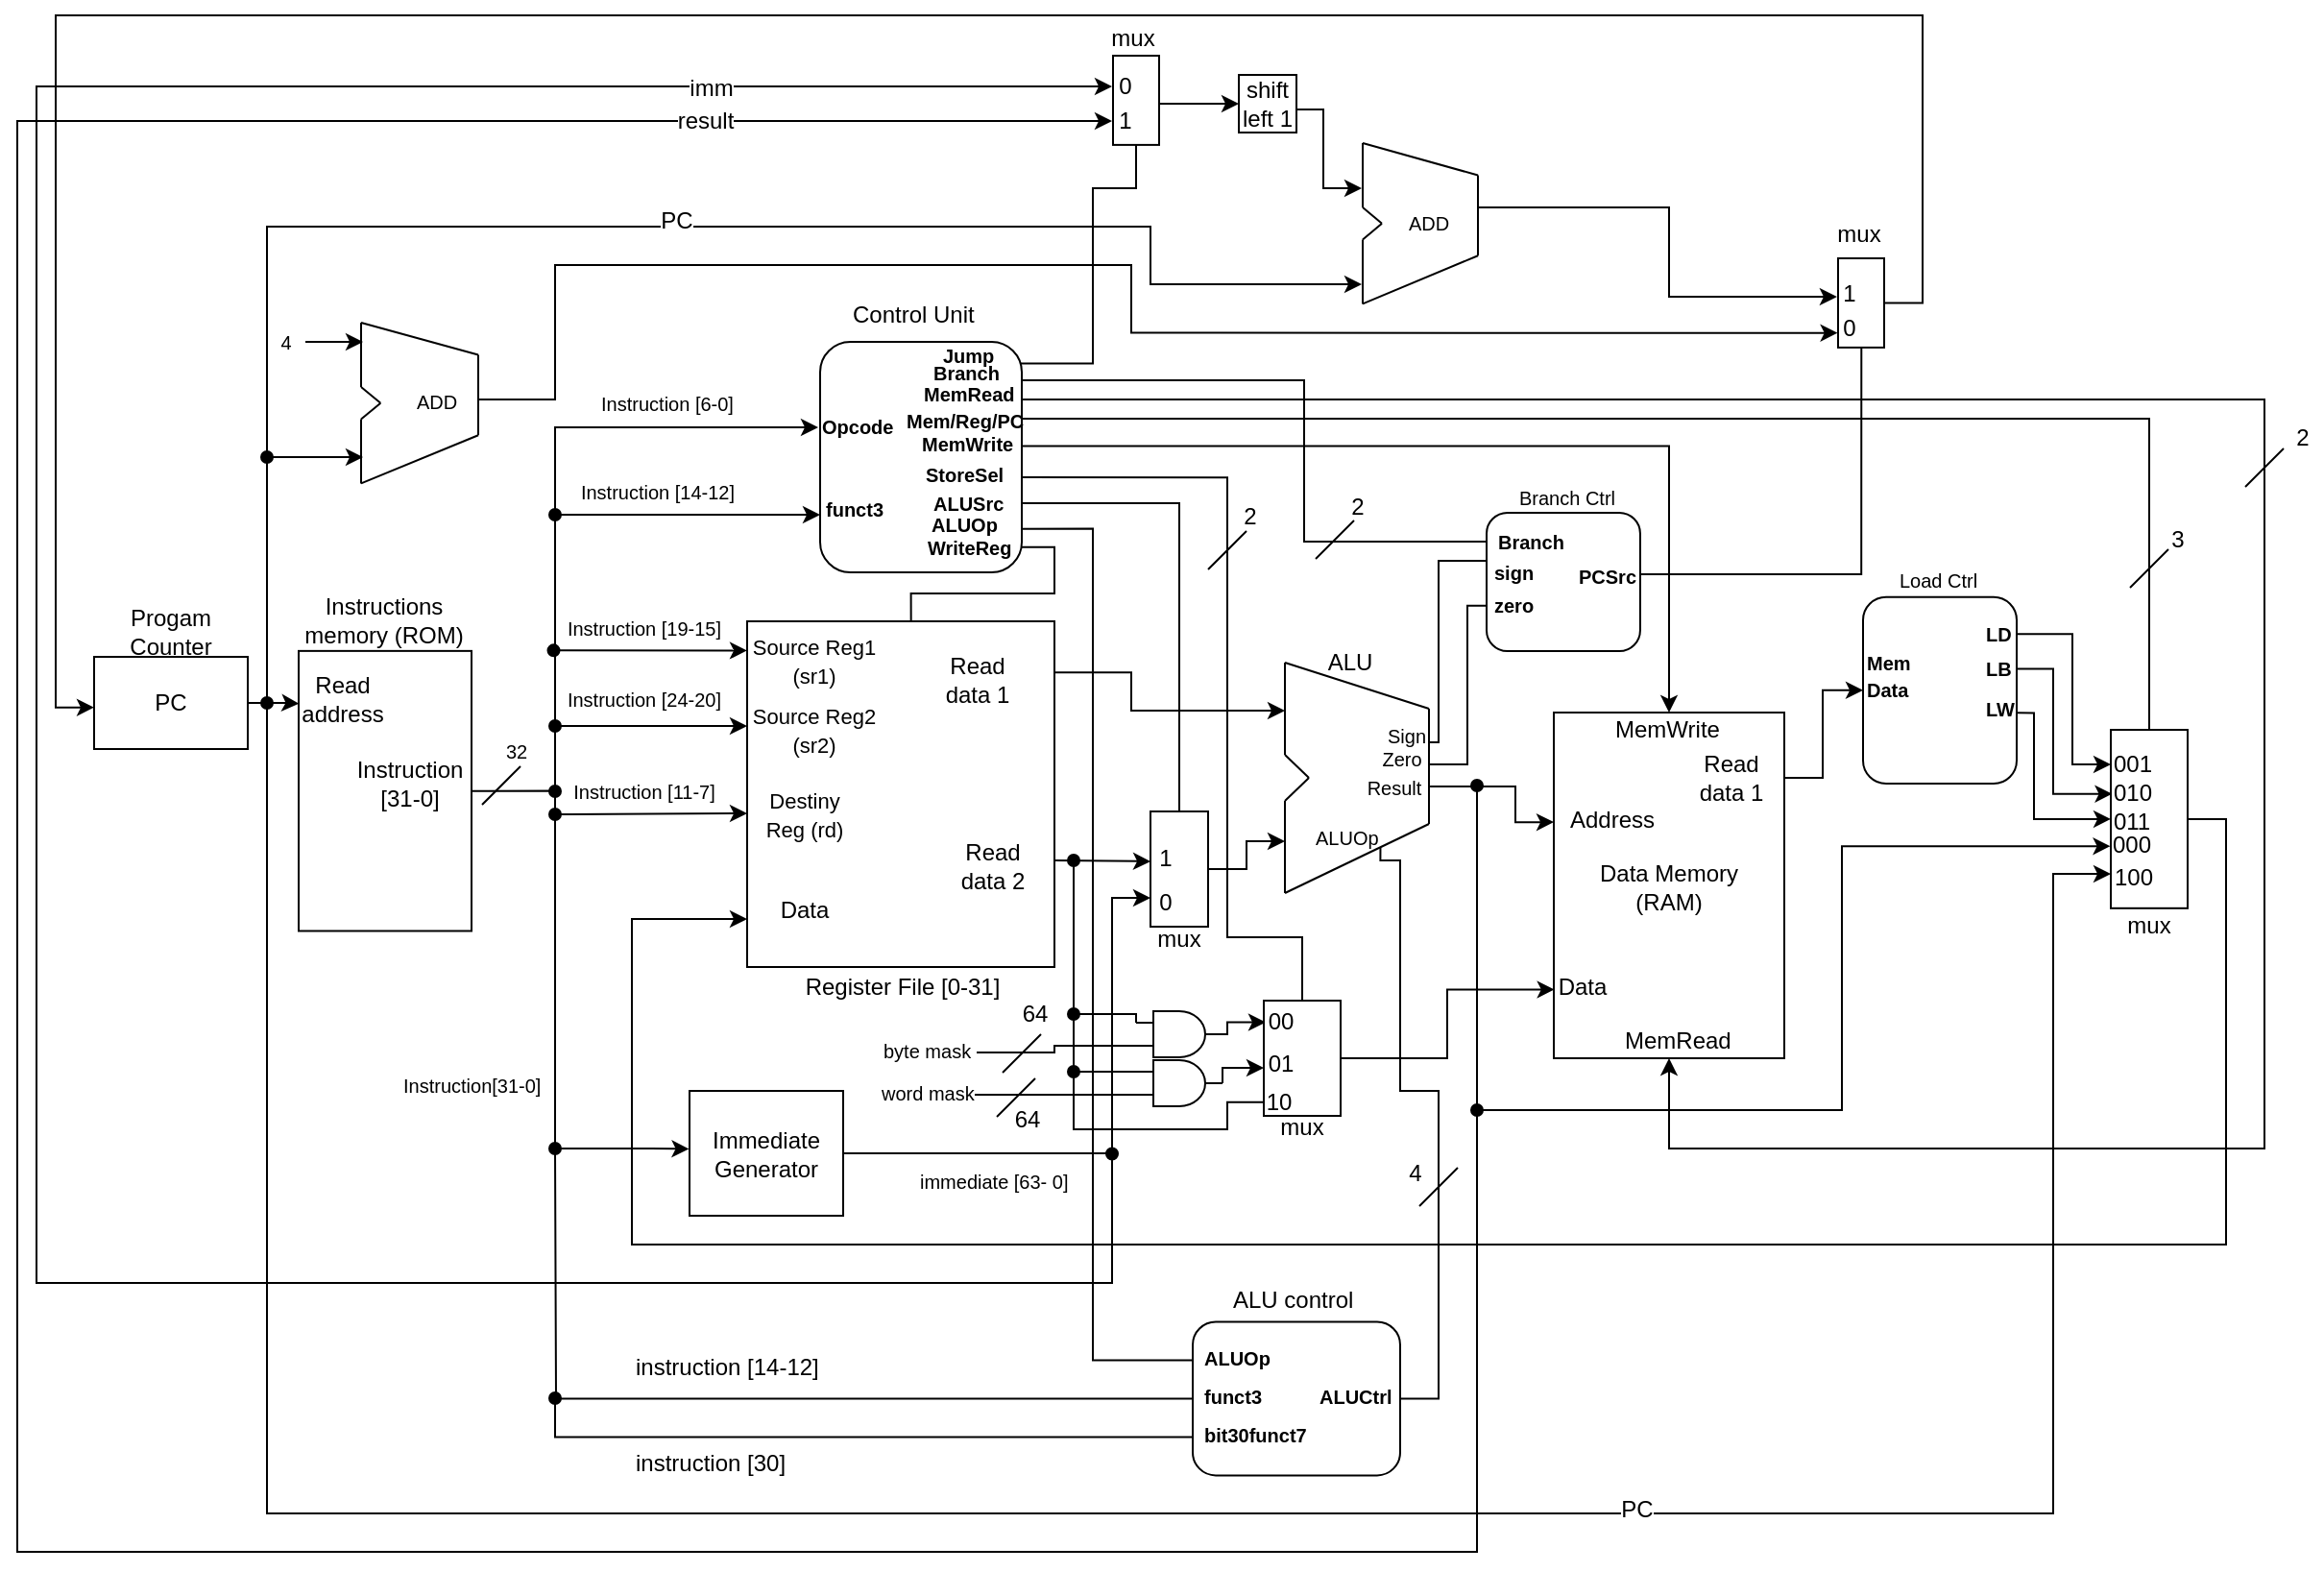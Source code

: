 <mxfile version="10.6.5" type="device"><diagram id="mj_oz8QEt7Zsl4Vvilyi" name="Page-1"><mxGraphModel dx="1640" dy="998" grid="1" gridSize="10" guides="1" tooltips="1" connect="1" arrows="1" fold="1" page="1" pageScale="1" pageWidth="1100" pageHeight="850" background="none" math="0" shadow="0"><root><mxCell id="0"/><mxCell id="1" parent="0"/><mxCell id="WeGHuhv9H_qNuYsUMLio-30" value="" style="endArrow=classic;html=1;exitX=1;exitY=0.147;exitDx=0;exitDy=0;exitPerimeter=0;" edge="1" parent="1"><mxGeometry width="50" height="50" relative="1" as="geometry"><mxPoint x="559.953" y="459.988" as="sourcePoint"/><mxPoint x="610" y="460.5" as="targetPoint"/></mxGeometry></mxCell><mxCell id="WeGHuhv9H_qNuYsUMLio-42" value="" style="group" vertex="1" connectable="0" parent="1"><mxGeometry x="400" y="315.5" width="160" height="200" as="geometry"/></mxCell><mxCell id="WeGHuhv9H_qNuYsUMLio-41" value="" style="group" vertex="1" connectable="0" parent="WeGHuhv9H_qNuYsUMLio-42"><mxGeometry width="160" height="200" as="geometry"/></mxCell><mxCell id="WeGHuhv9H_qNuYsUMLio-5" value="" style="rounded=0;whiteSpace=wrap;html=1;" vertex="1" parent="WeGHuhv9H_qNuYsUMLio-41"><mxGeometry y="20" width="160" height="180" as="geometry"/></mxCell><mxCell id="WeGHuhv9H_qNuYsUMLio-6" value="&lt;font style=&quot;font-size: 11px&quot;&gt;Source Reg1 (sr1)&lt;/font&gt;" style="text;html=1;strokeColor=none;fillColor=none;align=center;verticalAlign=middle;whiteSpace=wrap;rounded=0;" vertex="1" parent="WeGHuhv9H_qNuYsUMLio-41"><mxGeometry y="30" width="70" height="20" as="geometry"/></mxCell><mxCell id="WeGHuhv9H_qNuYsUMLio-11" value="&lt;font style=&quot;font-size: 11px&quot;&gt;Source Reg2 (sr2)&lt;/font&gt;" style="text;html=1;strokeColor=none;fillColor=none;align=center;verticalAlign=middle;whiteSpace=wrap;rounded=0;" vertex="1" parent="WeGHuhv9H_qNuYsUMLio-41"><mxGeometry y="66" width="70" height="20" as="geometry"/></mxCell><mxCell id="WeGHuhv9H_qNuYsUMLio-12" value="&lt;font style=&quot;font-size: 11px&quot;&gt;Destiny Reg (rd)&lt;/font&gt;" style="text;html=1;strokeColor=none;fillColor=none;align=center;verticalAlign=middle;whiteSpace=wrap;rounded=0;" vertex="1" parent="WeGHuhv9H_qNuYsUMLio-41"><mxGeometry y="110" width="60" height="20" as="geometry"/></mxCell><mxCell id="WeGHuhv9H_qNuYsUMLio-13" value="Data" style="text;html=1;strokeColor=none;fillColor=none;align=center;verticalAlign=middle;whiteSpace=wrap;rounded=0;" vertex="1" parent="WeGHuhv9H_qNuYsUMLio-41"><mxGeometry y="160" width="60" height="20" as="geometry"/></mxCell><mxCell id="WeGHuhv9H_qNuYsUMLio-14" value="Read &lt;br&gt;data 1" style="text;html=1;strokeColor=none;fillColor=none;align=center;verticalAlign=middle;whiteSpace=wrap;rounded=0;" vertex="1" parent="WeGHuhv9H_qNuYsUMLio-41"><mxGeometry x="90" y="40" width="60" height="20" as="geometry"/></mxCell><mxCell id="WeGHuhv9H_qNuYsUMLio-17" value="Read&lt;br&gt;data 2&lt;br&gt;" style="text;html=1;strokeColor=none;fillColor=none;align=center;verticalAlign=middle;whiteSpace=wrap;rounded=0;" vertex="1" parent="WeGHuhv9H_qNuYsUMLio-41"><mxGeometry x="98" y="137.5" width="60" height="20" as="geometry"/></mxCell><mxCell id="WeGHuhv9H_qNuYsUMLio-62" value="" style="group" vertex="1" connectable="0" parent="1"><mxGeometry x="680" y="357" width="80" height="129" as="geometry"/></mxCell><mxCell id="WeGHuhv9H_qNuYsUMLio-54" value="" style="group" vertex="1" connectable="0" parent="WeGHuhv9H_qNuYsUMLio-62"><mxGeometry width="80" height="129" as="geometry"/></mxCell><mxCell id="WeGHuhv9H_qNuYsUMLio-43" value="" style="endArrow=none;html=1;" edge="1" parent="WeGHuhv9H_qNuYsUMLio-54"><mxGeometry width="50" height="50" relative="1" as="geometry"><mxPoint y="48" as="sourcePoint"/><mxPoint as="targetPoint"/></mxGeometry></mxCell><mxCell id="WeGHuhv9H_qNuYsUMLio-44" value="" style="endArrow=none;html=1;" edge="1" parent="WeGHuhv9H_qNuYsUMLio-54"><mxGeometry width="50" height="50" relative="1" as="geometry"><mxPoint x="12.5" y="60" as="sourcePoint"/><mxPoint y="48" as="targetPoint"/></mxGeometry></mxCell><mxCell id="WeGHuhv9H_qNuYsUMLio-48" value="" style="endArrow=none;html=1;" edge="1" parent="WeGHuhv9H_qNuYsUMLio-54"><mxGeometry width="50" height="50" relative="1" as="geometry"><mxPoint y="72" as="sourcePoint"/><mxPoint x="12.5" y="60" as="targetPoint"/></mxGeometry></mxCell><mxCell id="WeGHuhv9H_qNuYsUMLio-49" value="" style="endArrow=none;html=1;" edge="1" parent="WeGHuhv9H_qNuYsUMLio-54"><mxGeometry width="50" height="50" relative="1" as="geometry"><mxPoint y="120" as="sourcePoint"/><mxPoint y="72" as="targetPoint"/></mxGeometry></mxCell><mxCell id="WeGHuhv9H_qNuYsUMLio-50" value="" style="endArrow=none;html=1;" edge="1" parent="WeGHuhv9H_qNuYsUMLio-54"><mxGeometry width="50" height="50" relative="1" as="geometry"><mxPoint y="120" as="sourcePoint"/><mxPoint x="75" y="84" as="targetPoint"/></mxGeometry></mxCell><mxCell id="WeGHuhv9H_qNuYsUMLio-51" value="" style="endArrow=none;html=1;" edge="1" parent="WeGHuhv9H_qNuYsUMLio-54"><mxGeometry width="50" height="50" relative="1" as="geometry"><mxPoint as="sourcePoint"/><mxPoint x="75" y="24" as="targetPoint"/></mxGeometry></mxCell><mxCell id="WeGHuhv9H_qNuYsUMLio-52" value="" style="endArrow=none;html=1;" edge="1" parent="WeGHuhv9H_qNuYsUMLio-54"><mxGeometry width="50" height="50" relative="1" as="geometry"><mxPoint x="75" y="84" as="sourcePoint"/><mxPoint x="75" y="24" as="targetPoint"/></mxGeometry></mxCell><mxCell id="WeGHuhv9H_qNuYsUMLio-58" value="&lt;font style=&quot;font-size: 10px&quot;&gt;Zero&lt;/font&gt;" style="text;html=1;strokeColor=none;fillColor=none;align=center;verticalAlign=middle;whiteSpace=wrap;rounded=0;" vertex="1" parent="WeGHuhv9H_qNuYsUMLio-54"><mxGeometry x="47" y="42.5" width="28" height="14" as="geometry"/></mxCell><mxCell id="WeGHuhv9H_qNuYsUMLio-59" value="&lt;font style=&quot;font-size: 10px&quot;&gt;Result&lt;/font&gt;" style="text;html=1;strokeColor=none;fillColor=none;align=center;verticalAlign=middle;whiteSpace=wrap;rounded=0;" vertex="1" parent="WeGHuhv9H_qNuYsUMLio-54"><mxGeometry x="38.036" y="57.5" width="37.5" height="14" as="geometry"/></mxCell><mxCell id="WeGHuhv9H_qNuYsUMLio-312" value="&lt;font style=&quot;font-size: 10px&quot;&gt;ALUOp&lt;/font&gt;" style="text;html=1;" vertex="1" parent="WeGHuhv9H_qNuYsUMLio-54"><mxGeometry x="14" y="76.5" width="44" height="20" as="geometry"/></mxCell><mxCell id="WeGHuhv9H_qNuYsUMLio-321" value="&lt;font style=&quot;font-size: 10px&quot;&gt;Sign&lt;/font&gt;" style="text;html=1;strokeColor=none;fillColor=none;align=center;verticalAlign=middle;whiteSpace=wrap;rounded=0;" vertex="1" parent="WeGHuhv9H_qNuYsUMLio-54"><mxGeometry x="52" y="31" width="23" height="14" as="geometry"/></mxCell><mxCell id="WeGHuhv9H_qNuYsUMLio-81" value="" style="group" vertex="1" connectable="0" parent="1"><mxGeometry x="159" y="340" width="131" height="162" as="geometry"/></mxCell><mxCell id="WeGHuhv9H_qNuYsUMLio-82" value="" style="group" vertex="1" connectable="0" parent="WeGHuhv9H_qNuYsUMLio-81"><mxGeometry width="131" height="162" as="geometry"/></mxCell><mxCell id="WeGHuhv9H_qNuYsUMLio-91" value="" style="group" vertex="1" connectable="0" parent="WeGHuhv9H_qNuYsUMLio-82"><mxGeometry x="7.5" y="-9.72" width="90" height="166.455" as="geometry"/></mxCell><mxCell id="WeGHuhv9H_qNuYsUMLio-83" value="" style="rounded=0;whiteSpace=wrap;html=1;" vertex="1" parent="WeGHuhv9H_qNuYsUMLio-91"><mxGeometry y="20.655" width="90" height="145.8" as="geometry"/></mxCell><mxCell id="WeGHuhv9H_qNuYsUMLio-84" value="Read address" style="text;html=1;strokeColor=none;fillColor=none;align=center;verticalAlign=middle;whiteSpace=wrap;rounded=0;" vertex="1" parent="WeGHuhv9H_qNuYsUMLio-91"><mxGeometry y="37.755" width="45" height="16.2" as="geometry"/></mxCell><mxCell id="WeGHuhv9H_qNuYsUMLio-88" value="Instruction&lt;br&gt;[31-0]&lt;br&gt;" style="text;html=1;strokeColor=none;fillColor=none;align=center;verticalAlign=middle;whiteSpace=wrap;rounded=0;" vertex="1" parent="WeGHuhv9H_qNuYsUMLio-91"><mxGeometry x="35.375" y="82.07" width="45" height="16.2" as="geometry"/></mxCell><mxCell id="WeGHuhv9H_qNuYsUMLio-90" value="Instructions memory (ROM)" style="text;html=1;strokeColor=none;fillColor=none;align=center;verticalAlign=middle;whiteSpace=wrap;rounded=0;" vertex="1" parent="WeGHuhv9H_qNuYsUMLio-91"><mxGeometry x="1.875" y="-3" width="86.25" height="16.2" as="geometry"/></mxCell><mxCell id="WeGHuhv9H_qNuYsUMLio-132" value="" style="endArrow=none;html=1;" edge="1" parent="WeGHuhv9H_qNuYsUMLio-82"><mxGeometry width="50" height="50" relative="1" as="geometry"><mxPoint x="103" y="91" as="sourcePoint"/><mxPoint x="123" y="71" as="targetPoint"/></mxGeometry></mxCell><mxCell id="WeGHuhv9H_qNuYsUMLio-133" value="&lt;font style=&quot;font-size: 10px&quot;&gt;32&lt;/font&gt;" style="text;html=1;strokeColor=none;fillColor=none;align=center;verticalAlign=middle;whiteSpace=wrap;rounded=0;" vertex="1" parent="WeGHuhv9H_qNuYsUMLio-82"><mxGeometry x="111" y="52.5" width="20" height="20" as="geometry"/></mxCell><mxCell id="WeGHuhv9H_qNuYsUMLio-105" value="" style="edgeStyle=orthogonalEdgeStyle;rounded=0;orthogonalLoop=1;jettySize=auto;html=1;strokeWidth=1;entryX=0.002;entryY=0.188;entryDx=0;entryDy=0;entryPerimeter=0;" edge="1" parent="1" source="WeGHuhv9H_qNuYsUMLio-104" target="WeGHuhv9H_qNuYsUMLio-83"><mxGeometry relative="1" as="geometry"/></mxCell><mxCell id="WeGHuhv9H_qNuYsUMLio-126" style="edgeStyle=orthogonalEdgeStyle;rounded=0;orthogonalLoop=1;jettySize=auto;html=1;strokeWidth=1;startArrow=oval;startFill=1;" edge="1" parent="1"><mxGeometry relative="1" as="geometry"><mxPoint x="200" y="250" as="targetPoint"/><mxPoint x="150" y="378" as="sourcePoint"/><Array as="points"><mxPoint x="150" y="378"/><mxPoint x="150" y="250"/></Array></mxGeometry></mxCell><mxCell id="WeGHuhv9H_qNuYsUMLio-104" value="PC" style="rounded=0;whiteSpace=wrap;html=1;" vertex="1" parent="1"><mxGeometry x="60" y="354" width="80" height="48" as="geometry"/></mxCell><mxCell id="WeGHuhv9H_qNuYsUMLio-118" value="&lt;font style=&quot;font-size: 10px&quot;&gt;4&lt;/font&gt;" style="text;html=1;strokeColor=none;fillColor=none;align=center;verticalAlign=middle;whiteSpace=wrap;rounded=0;" vertex="1" parent="1"><mxGeometry x="150" y="180" width="20" height="20" as="geometry"/></mxCell><mxCell id="WeGHuhv9H_qNuYsUMLio-106" value="" style="group" vertex="1" connectable="0" parent="1"><mxGeometry x="199" y="180" width="61" height="90" as="geometry"/></mxCell><mxCell id="WeGHuhv9H_qNuYsUMLio-107" value="" style="group" vertex="1" connectable="0" parent="WeGHuhv9H_qNuYsUMLio-106"><mxGeometry width="61" height="90" as="geometry"/></mxCell><mxCell id="WeGHuhv9H_qNuYsUMLio-108" value="" style="endArrow=none;html=1;" edge="1" parent="WeGHuhv9H_qNuYsUMLio-107"><mxGeometry width="50" height="50" relative="1" as="geometry"><mxPoint y="33.488" as="sourcePoint"/><mxPoint as="targetPoint"/></mxGeometry></mxCell><mxCell id="WeGHuhv9H_qNuYsUMLio-109" value="" style="endArrow=none;html=1;" edge="1" parent="WeGHuhv9H_qNuYsUMLio-107"><mxGeometry width="50" height="50" relative="1" as="geometry"><mxPoint x="10.167" y="41.86" as="sourcePoint"/><mxPoint y="33.488" as="targetPoint"/></mxGeometry></mxCell><mxCell id="WeGHuhv9H_qNuYsUMLio-110" value="" style="endArrow=none;html=1;" edge="1" parent="WeGHuhv9H_qNuYsUMLio-107"><mxGeometry width="50" height="50" relative="1" as="geometry"><mxPoint y="50.233" as="sourcePoint"/><mxPoint x="10.167" y="41.86" as="targetPoint"/></mxGeometry></mxCell><mxCell id="WeGHuhv9H_qNuYsUMLio-111" value="" style="endArrow=none;html=1;" edge="1" parent="WeGHuhv9H_qNuYsUMLio-107"><mxGeometry width="50" height="50" relative="1" as="geometry"><mxPoint y="83.721" as="sourcePoint"/><mxPoint y="50.233" as="targetPoint"/></mxGeometry></mxCell><mxCell id="WeGHuhv9H_qNuYsUMLio-112" value="" style="endArrow=none;html=1;" edge="1" parent="WeGHuhv9H_qNuYsUMLio-107"><mxGeometry width="50" height="50" relative="1" as="geometry"><mxPoint y="83.721" as="sourcePoint"/><mxPoint x="61" y="58.605" as="targetPoint"/></mxGeometry></mxCell><mxCell id="WeGHuhv9H_qNuYsUMLio-113" value="" style="endArrow=none;html=1;" edge="1" parent="WeGHuhv9H_qNuYsUMLio-107"><mxGeometry width="50" height="50" relative="1" as="geometry"><mxPoint as="sourcePoint"/><mxPoint x="61" y="16.744" as="targetPoint"/></mxGeometry></mxCell><mxCell id="WeGHuhv9H_qNuYsUMLio-114" value="" style="endArrow=none;html=1;" edge="1" parent="WeGHuhv9H_qNuYsUMLio-107"><mxGeometry width="50" height="50" relative="1" as="geometry"><mxPoint x="61" y="58.605" as="sourcePoint"/><mxPoint x="61" y="16.744" as="targetPoint"/></mxGeometry></mxCell><mxCell id="WeGHuhv9H_qNuYsUMLio-117" value="&lt;font style=&quot;font-size: 10px&quot;&gt;ADD&lt;/font&gt;" style="text;html=1;strokeColor=none;fillColor=none;align=center;verticalAlign=middle;whiteSpace=wrap;rounded=0;" vertex="1" parent="WeGHuhv9H_qNuYsUMLio-107"><mxGeometry x="24.433" y="36.279" width="30.5" height="9.767" as="geometry"/></mxCell><mxCell id="WeGHuhv9H_qNuYsUMLio-129" value="" style="endArrow=classic;html=1;strokeWidth=1;exitX=1;exitY=0.5;exitDx=0;exitDy=0;" edge="1" parent="1" source="WeGHuhv9H_qNuYsUMLio-118"><mxGeometry width="50" height="50" relative="1" as="geometry"><mxPoint x="100" y="270" as="sourcePoint"/><mxPoint x="200" y="190" as="targetPoint"/></mxGeometry></mxCell><mxCell id="WeGHuhv9H_qNuYsUMLio-131" value="Progam Counter" style="text;html=1;strokeColor=none;fillColor=none;align=center;verticalAlign=middle;whiteSpace=wrap;rounded=0;" vertex="1" parent="1"><mxGeometry x="80" y="331" width="40" height="20" as="geometry"/></mxCell><mxCell id="WeGHuhv9H_qNuYsUMLio-134" style="edgeStyle=orthogonalEdgeStyle;rounded=0;orthogonalLoop=1;jettySize=auto;html=1;strokeWidth=1;exitX=1.003;exitY=0.148;exitDx=0;exitDy=0;exitPerimeter=0;" edge="1" parent="1" source="WeGHuhv9H_qNuYsUMLio-5"><mxGeometry relative="1" as="geometry"><mxPoint x="680" y="382" as="targetPoint"/><Array as="points"><mxPoint x="600" y="362"/><mxPoint x="600" y="382"/></Array></mxGeometry></mxCell><mxCell id="WeGHuhv9H_qNuYsUMLio-153" style="edgeStyle=orthogonalEdgeStyle;rounded=0;orthogonalLoop=1;jettySize=auto;html=1;strokeWidth=1;startArrow=oval;startFill=1;entryX=-0.006;entryY=0.652;entryDx=0;entryDy=0;entryPerimeter=0;" edge="1" parent="1" target="WeGHuhv9H_qNuYsUMLio-149"><mxGeometry relative="1" as="geometry"><mxPoint x="1110" y="462" as="targetPoint"/><mxPoint x="780" y="421" as="sourcePoint"/><Array as="points"><mxPoint x="780" y="590"/><mxPoint x="970" y="590"/><mxPoint x="970" y="453"/></Array></mxGeometry></mxCell><mxCell id="WeGHuhv9H_qNuYsUMLio-159" value="" style="group" vertex="1" connectable="0" parent="1"><mxGeometry x="610" y="434.5" width="40" height="77.5" as="geometry"/></mxCell><mxCell id="WeGHuhv9H_qNuYsUMLio-160" value="" style="rounded=0;whiteSpace=wrap;html=1;" vertex="1" parent="WeGHuhv9H_qNuYsUMLio-159"><mxGeometry width="30" height="60" as="geometry"/></mxCell><mxCell id="WeGHuhv9H_qNuYsUMLio-161" value="1&lt;br&gt;" style="text;html=1;strokeColor=none;fillColor=none;align=center;verticalAlign=middle;whiteSpace=wrap;rounded=0;" vertex="1" parent="WeGHuhv9H_qNuYsUMLio-159"><mxGeometry x="3" y="13" width="10" height="23" as="geometry"/></mxCell><mxCell id="WeGHuhv9H_qNuYsUMLio-162" value="0&lt;br&gt;" style="text;html=1;strokeColor=none;fillColor=none;align=center;verticalAlign=middle;whiteSpace=wrap;rounded=0;" vertex="1" parent="WeGHuhv9H_qNuYsUMLio-159"><mxGeometry x="3" y="36" width="10" height="23" as="geometry"/></mxCell><mxCell id="WeGHuhv9H_qNuYsUMLio-163" value="mux&lt;br&gt;" style="text;html=1;strokeColor=none;fillColor=none;align=center;verticalAlign=middle;whiteSpace=wrap;rounded=0;" vertex="1" parent="WeGHuhv9H_qNuYsUMLio-159"><mxGeometry y="54.5" width="30" height="23" as="geometry"/></mxCell><mxCell id="WeGHuhv9H_qNuYsUMLio-164" style="edgeStyle=orthogonalEdgeStyle;rounded=0;orthogonalLoop=1;jettySize=auto;html=1;strokeWidth=1;" edge="1" parent="1" source="WeGHuhv9H_qNuYsUMLio-160"><mxGeometry relative="1" as="geometry"><mxPoint x="680" y="450" as="targetPoint"/><Array as="points"><mxPoint x="660" y="465"/><mxPoint x="660" y="450"/></Array></mxGeometry></mxCell><mxCell id="WeGHuhv9H_qNuYsUMLio-165" style="edgeStyle=orthogonalEdgeStyle;rounded=0;orthogonalLoop=1;jettySize=auto;html=1;entryX=0;entryY=0.317;entryDx=0;entryDy=0;entryPerimeter=0;strokeWidth=1;" edge="1" parent="1" source="WeGHuhv9H_qNuYsUMLio-59" target="WeGHuhv9H_qNuYsUMLio-138"><mxGeometry relative="1" as="geometry"><Array as="points"><mxPoint x="800" y="421"/><mxPoint x="800" y="440"/></Array></mxGeometry></mxCell><mxCell id="WeGHuhv9H_qNuYsUMLio-166" style="edgeStyle=orthogonalEdgeStyle;rounded=0;orthogonalLoop=1;jettySize=auto;html=1;strokeWidth=1;startArrow=oval;startFill=1;entryX=0;entryY=0.25;entryDx=0;entryDy=0;entryPerimeter=0;endArrow=none;endFill=0;" edge="1" parent="1" target="WeGHuhv9H_qNuYsUMLio-430"><mxGeometry relative="1" as="geometry"><mxPoint x="570" y="460" as="sourcePoint"/><Array as="points"><mxPoint x="570" y="540"/><mxPoint x="603" y="540"/></Array></mxGeometry></mxCell><mxCell id="WeGHuhv9H_qNuYsUMLio-169" style="edgeStyle=orthogonalEdgeStyle;rounded=0;orthogonalLoop=1;jettySize=auto;html=1;entryX=0;entryY=0.75;entryDx=0;entryDy=0;strokeWidth=1;exitX=1;exitY=0.5;exitDx=0;exitDy=0;" edge="1" parent="1" source="WeGHuhv9H_qNuYsUMLio-149" target="WeGHuhv9H_qNuYsUMLio-13"><mxGeometry relative="1" as="geometry"><Array as="points"><mxPoint x="1170" y="438"/><mxPoint x="1170" y="660"/><mxPoint x="340" y="660"/><mxPoint x="340" y="491"/></Array></mxGeometry></mxCell><mxCell id="WeGHuhv9H_qNuYsUMLio-185" style="edgeStyle=orthogonalEdgeStyle;rounded=0;orthogonalLoop=1;jettySize=auto;html=1;exitX=1;exitY=0.5;exitDx=0;exitDy=0;entryX=0;entryY=0.75;entryDx=0;entryDy=0;strokeWidth=1;" edge="1" parent="1" source="WeGHuhv9H_qNuYsUMLio-170" target="WeGHuhv9H_qNuYsUMLio-160"><mxGeometry relative="1" as="geometry"><Array as="points"><mxPoint x="590" y="613"/><mxPoint x="590" y="480"/></Array></mxGeometry></mxCell><mxCell id="WeGHuhv9H_qNuYsUMLio-170" value="Immediate&lt;br&gt;Generator&lt;br&gt;" style="rounded=0;whiteSpace=wrap;html=1;" vertex="1" parent="1"><mxGeometry x="370" y="580" width="80" height="65" as="geometry"/></mxCell><mxCell id="WeGHuhv9H_qNuYsUMLio-172" style="edgeStyle=orthogonalEdgeStyle;rounded=0;orthogonalLoop=1;jettySize=auto;html=1;strokeWidth=1;exitX=-0.008;exitY=1.114;exitDx=0;exitDy=0;exitPerimeter=0;startArrow=oval;startFill=1;" edge="1" parent="1" source="WeGHuhv9H_qNuYsUMLio-245"><mxGeometry relative="1" as="geometry"><mxPoint x="300" y="356" as="sourcePoint"/><mxPoint x="400" y="351" as="targetPoint"/><Array as="points"><mxPoint x="400" y="350"/><mxPoint x="400" y="350"/></Array></mxGeometry></mxCell><mxCell id="WeGHuhv9H_qNuYsUMLio-173" style="edgeStyle=orthogonalEdgeStyle;rounded=0;orthogonalLoop=1;jettySize=auto;html=1;entryX=0;entryY=0.425;entryDx=0;entryDy=0;entryPerimeter=0;strokeWidth=1;startArrow=oval;startFill=1;" edge="1" parent="1" target="WeGHuhv9H_qNuYsUMLio-11"><mxGeometry relative="1" as="geometry"><mxPoint x="300" y="390" as="sourcePoint"/><Array as="points"><mxPoint x="300" y="390"/></Array></mxGeometry></mxCell><mxCell id="WeGHuhv9H_qNuYsUMLio-174" style="edgeStyle=orthogonalEdgeStyle;rounded=0;orthogonalLoop=1;jettySize=auto;html=1;entryX=0;entryY=0.5;entryDx=0;entryDy=0;strokeWidth=1;startArrow=oval;startFill=1;" edge="1" parent="1" target="WeGHuhv9H_qNuYsUMLio-12"><mxGeometry relative="1" as="geometry"><mxPoint x="300" y="436" as="sourcePoint"/><Array as="points"><mxPoint x="307" y="436"/><mxPoint x="307" y="436"/></Array></mxGeometry></mxCell><mxCell id="WeGHuhv9H_qNuYsUMLio-182" style="edgeStyle=orthogonalEdgeStyle;rounded=0;orthogonalLoop=1;jettySize=auto;html=1;exitX=1;exitY=0.5;exitDx=0;exitDy=0;strokeWidth=1;entryX=-0.003;entryY=0.465;entryDx=0;entryDy=0;entryPerimeter=0;" edge="1" parent="1" source="WeGHuhv9H_qNuYsUMLio-83" target="WeGHuhv9H_qNuYsUMLio-170"><mxGeometry relative="1" as="geometry"><mxPoint x="360" y="607" as="targetPoint"/><Array as="points"><mxPoint x="300" y="424"/><mxPoint x="300" y="610"/><mxPoint x="350" y="610"/></Array></mxGeometry></mxCell><mxCell id="WeGHuhv9H_qNuYsUMLio-215" style="edgeStyle=orthogonalEdgeStyle;rounded=0;orthogonalLoop=1;jettySize=auto;html=1;strokeWidth=1;startArrow=oval;startFill=1;" edge="1" parent="1"><mxGeometry relative="1" as="geometry"><mxPoint x="720" y="160" as="targetPoint"/><mxPoint x="150" y="250" as="sourcePoint"/><Array as="points"><mxPoint x="150" y="130"/><mxPoint x="610" y="130"/><mxPoint x="610" y="160"/></Array></mxGeometry></mxCell><mxCell id="WeGHuhv9H_qNuYsUMLio-461" value="PC" style="text;html=1;resizable=0;points=[];align=center;verticalAlign=middle;labelBackgroundColor=#ffffff;" vertex="1" connectable="0" parent="WeGHuhv9H_qNuYsUMLio-215"><mxGeometry x="-0.075" y="3" relative="1" as="geometry"><mxPoint as="offset"/></mxGeometry></mxCell><mxCell id="WeGHuhv9H_qNuYsUMLio-239" style="edgeStyle=orthogonalEdgeStyle;rounded=0;comic=0;orthogonalLoop=1;jettySize=auto;html=1;entryX=-0.023;entryY=0.431;entryDx=0;entryDy=0;shadow=0;strokeWidth=1;entryPerimeter=0;" edge="1" parent="1" target="WeGHuhv9H_qNuYsUMLio-224"><mxGeometry relative="1" as="geometry"><mxPoint x="780" y="120" as="sourcePoint"/><Array as="points"><mxPoint x="880" y="120"/><mxPoint x="880" y="167"/></Array></mxGeometry></mxCell><mxCell id="WeGHuhv9H_qNuYsUMLio-255" style="edgeStyle=orthogonalEdgeStyle;rounded=0;comic=0;orthogonalLoop=1;jettySize=auto;html=1;entryX=0.5;entryY=0;entryDx=0;entryDy=0;shadow=0;strokeWidth=1;endArrow=none;endFill=0;exitX=1;exitY=0.7;exitDx=0;exitDy=0;exitPerimeter=0;" edge="1" parent="1" source="WeGHuhv9H_qNuYsUMLio-240" target="WeGHuhv9H_qNuYsUMLio-160"><mxGeometry relative="1" as="geometry"><mxPoint x="544" y="264" as="sourcePoint"/></mxGeometry></mxCell><mxCell id="WeGHuhv9H_qNuYsUMLio-260" style="edgeStyle=orthogonalEdgeStyle;rounded=0;comic=0;orthogonalLoop=1;jettySize=auto;html=1;entryX=0.534;entryY=-0.002;entryDx=0;entryDy=0;entryPerimeter=0;shadow=0;startArrow=none;startFill=0;strokeWidth=1;endArrow=none;endFill=0;exitX=0.994;exitY=0.891;exitDx=0;exitDy=0;exitPerimeter=0;" edge="1" parent="1" source="WeGHuhv9H_qNuYsUMLio-240"><mxGeometry relative="1" as="geometry"><mxPoint x="542.333" y="280.167" as="sourcePoint"/><mxPoint x="485.333" y="335.5" as="targetPoint"/><Array as="points"><mxPoint x="560" y="297"/><mxPoint x="560" y="321"/><mxPoint x="485" y="321"/></Array></mxGeometry></mxCell><mxCell id="WeGHuhv9H_qNuYsUMLio-265" style="edgeStyle=orthogonalEdgeStyle;rounded=0;comic=0;orthogonalLoop=1;jettySize=auto;html=1;shadow=0;startArrow=none;startFill=0;endArrow=none;endFill=0;strokeWidth=1;entryX=0.5;entryY=0;entryDx=0;entryDy=0;" edge="1" parent="1" source="WeGHuhv9H_qNuYsUMLio-240" target="WeGHuhv9H_qNuYsUMLio-149"><mxGeometry relative="1" as="geometry"><mxPoint x="800" y="300" as="targetPoint"/><Array as="points"><mxPoint x="1130" y="230"/></Array></mxGeometry></mxCell><mxCell id="WeGHuhv9H_qNuYsUMLio-274" style="edgeStyle=orthogonalEdgeStyle;rounded=0;comic=0;orthogonalLoop=1;jettySize=auto;html=1;exitX=1.003;exitY=0.452;exitDx=0;exitDy=0;entryX=0.5;entryY=0;entryDx=0;entryDy=0;shadow=0;startArrow=none;startFill=0;endArrow=classic;endFill=1;strokeWidth=1;exitPerimeter=0;" edge="1" parent="1" source="WeGHuhv9H_qNuYsUMLio-240" target="WeGHuhv9H_qNuYsUMLio-138"><mxGeometry relative="1" as="geometry"><Array as="points"><mxPoint x="880" y="244"/></Array></mxGeometry></mxCell><mxCell id="WeGHuhv9H_qNuYsUMLio-276" style="edgeStyle=orthogonalEdgeStyle;rounded=0;comic=0;orthogonalLoop=1;jettySize=auto;html=1;exitX=1;exitY=0.25;exitDx=0;exitDy=0;entryX=0.5;entryY=1;entryDx=0;entryDy=0;shadow=0;startArrow=none;startFill=0;endArrow=classic;endFill=1;strokeWidth=1;" edge="1" parent="1" source="WeGHuhv9H_qNuYsUMLio-240" target="WeGHuhv9H_qNuYsUMLio-138"><mxGeometry relative="1" as="geometry"><Array as="points"><mxPoint x="1190" y="220"/><mxPoint x="1190" y="610"/><mxPoint x="880" y="610"/></Array></mxGeometry></mxCell><mxCell id="WeGHuhv9H_qNuYsUMLio-241" style="edgeStyle=orthogonalEdgeStyle;rounded=0;comic=0;orthogonalLoop=1;jettySize=auto;html=1;exitX=0;exitY=0.5;exitDx=0;exitDy=0;shadow=0;strokeWidth=1;startArrow=oval;startFill=1;entryX=0;entryY=0.75;entryDx=0;entryDy=0;" edge="1" parent="1" source="WeGHuhv9H_qNuYsUMLio-242" target="WeGHuhv9H_qNuYsUMLio-240"><mxGeometry relative="1" as="geometry"><mxPoint x="438" y="235" as="targetPoint"/><Array as="points"><mxPoint x="300" y="280"/></Array></mxGeometry></mxCell><mxCell id="WeGHuhv9H_qNuYsUMLio-242" value="&lt;font style=&quot;font-size: 10px&quot;&gt;Instruction [11-7]&lt;/font&gt;&lt;br&gt;" style="text;html=1;strokeColor=none;fillColor=none;align=center;verticalAlign=middle;whiteSpace=wrap;rounded=0;" vertex="1" parent="1"><mxGeometry x="300" y="414.5" width="93" height="19" as="geometry"/></mxCell><mxCell id="WeGHuhv9H_qNuYsUMLio-243" value="&lt;font style=&quot;font-size: 10px&quot;&gt;Instruction [24-20]&lt;/font&gt;&lt;br&gt;" style="text;html=1;strokeColor=none;fillColor=none;align=center;verticalAlign=middle;whiteSpace=wrap;rounded=0;" vertex="1" parent="1"><mxGeometry x="300" y="366.5" width="93" height="19" as="geometry"/></mxCell><mxCell id="WeGHuhv9H_qNuYsUMLio-245" value="&lt;font style=&quot;font-size: 10px&quot;&gt;Instruction [19-15]&lt;/font&gt;&lt;br&gt;" style="text;html=1;strokeColor=none;fillColor=none;align=center;verticalAlign=middle;whiteSpace=wrap;rounded=0;" vertex="1" parent="1"><mxGeometry x="300" y="329.5" width="93" height="19" as="geometry"/></mxCell><mxCell id="WeGHuhv9H_qNuYsUMLio-249" value="&lt;font style=&quot;font-size: 10px&quot;&gt;Instruction[31-0]&lt;/font&gt;" style="text;html=1;" vertex="1" parent="1"><mxGeometry x="219" y="563" width="83" height="30" as="geometry"/></mxCell><mxCell id="WeGHuhv9H_qNuYsUMLio-250" value="&lt;font style=&quot;font-size: 10px&quot;&gt;immediate [63- 0]&lt;/font&gt;" style="text;html=1;" vertex="1" parent="1"><mxGeometry x="488" y="613" width="82" height="30" as="geometry"/></mxCell><mxCell id="WeGHuhv9H_qNuYsUMLio-251" value="&lt;font style=&quot;font-size: 10px&quot;&gt;Instruction [14-12]&lt;/font&gt;&lt;br&gt;" style="text;html=1;strokeColor=none;fillColor=none;align=center;verticalAlign=middle;whiteSpace=wrap;rounded=0;" vertex="1" parent="1"><mxGeometry x="307" y="258.5" width="93" height="19" as="geometry"/></mxCell><mxCell id="WeGHuhv9H_qNuYsUMLio-18" value="Register File [0-31]" style="text;html=1;strokeColor=none;fillColor=none;align=center;verticalAlign=middle;whiteSpace=wrap;rounded=0;" vertex="1" parent="1"><mxGeometry x="426" y="515.5" width="110" height="20" as="geometry"/></mxCell><mxCell id="WeGHuhv9H_qNuYsUMLio-201" value="" style="group" vertex="1" connectable="0" parent="1"><mxGeometry x="720.5" y="86.5" width="60" height="90" as="geometry"/></mxCell><mxCell id="WeGHuhv9H_qNuYsUMLio-202" value="" style="group" vertex="1" connectable="0" parent="WeGHuhv9H_qNuYsUMLio-201"><mxGeometry width="60" height="90" as="geometry"/></mxCell><mxCell id="WeGHuhv9H_qNuYsUMLio-203" value="" style="endArrow=none;html=1;" edge="1" parent="WeGHuhv9H_qNuYsUMLio-202"><mxGeometry width="50" height="50" relative="1" as="geometry"><mxPoint y="33.488" as="sourcePoint"/><mxPoint as="targetPoint"/></mxGeometry></mxCell><mxCell id="WeGHuhv9H_qNuYsUMLio-204" value="" style="endArrow=none;html=1;" edge="1" parent="WeGHuhv9H_qNuYsUMLio-202"><mxGeometry width="50" height="50" relative="1" as="geometry"><mxPoint x="10.0" y="41.86" as="sourcePoint"/><mxPoint y="33.488" as="targetPoint"/></mxGeometry></mxCell><mxCell id="WeGHuhv9H_qNuYsUMLio-205" value="" style="endArrow=none;html=1;" edge="1" parent="WeGHuhv9H_qNuYsUMLio-202"><mxGeometry width="50" height="50" relative="1" as="geometry"><mxPoint y="50.233" as="sourcePoint"/><mxPoint x="10.0" y="41.86" as="targetPoint"/></mxGeometry></mxCell><mxCell id="WeGHuhv9H_qNuYsUMLio-206" value="" style="endArrow=none;html=1;" edge="1" parent="WeGHuhv9H_qNuYsUMLio-202"><mxGeometry width="50" height="50" relative="1" as="geometry"><mxPoint y="83.721" as="sourcePoint"/><mxPoint y="50.233" as="targetPoint"/></mxGeometry></mxCell><mxCell id="WeGHuhv9H_qNuYsUMLio-207" value="" style="endArrow=none;html=1;" edge="1" parent="WeGHuhv9H_qNuYsUMLio-202"><mxGeometry width="50" height="50" relative="1" as="geometry"><mxPoint y="83.721" as="sourcePoint"/><mxPoint x="60" y="58.605" as="targetPoint"/></mxGeometry></mxCell><mxCell id="WeGHuhv9H_qNuYsUMLio-208" value="" style="endArrow=none;html=1;" edge="1" parent="WeGHuhv9H_qNuYsUMLio-202"><mxGeometry width="50" height="50" relative="1" as="geometry"><mxPoint as="sourcePoint"/><mxPoint x="60" y="16.744" as="targetPoint"/></mxGeometry></mxCell><mxCell id="WeGHuhv9H_qNuYsUMLio-209" value="" style="endArrow=none;html=1;" edge="1" parent="WeGHuhv9H_qNuYsUMLio-202"><mxGeometry width="50" height="50" relative="1" as="geometry"><mxPoint x="60" y="58.605" as="sourcePoint"/><mxPoint x="60" y="16.744" as="targetPoint"/></mxGeometry></mxCell><mxCell id="WeGHuhv9H_qNuYsUMLio-210" value="&lt;font style=&quot;font-size: 10px&quot;&gt;ADD&lt;/font&gt;" style="text;html=1;strokeColor=none;fillColor=none;align=center;verticalAlign=middle;whiteSpace=wrap;rounded=0;" vertex="1" parent="WeGHuhv9H_qNuYsUMLio-202"><mxGeometry x="19.878" y="36.279" width="30" height="9.767" as="geometry"/></mxCell><mxCell id="WeGHuhv9H_qNuYsUMLio-268" style="edgeStyle=orthogonalEdgeStyle;rounded=0;comic=0;orthogonalLoop=1;jettySize=auto;html=1;exitX=0;exitY=0.5;exitDx=0;exitDy=0;shadow=0;startArrow=oval;startFill=1;endArrow=classic;endFill=1;strokeWidth=1;" edge="1" parent="1"><mxGeometry relative="1" as="geometry"><mxPoint x="590" y="57" as="targetPoint"/><mxPoint x="590" y="612.759" as="sourcePoint"/><Array as="points"><mxPoint x="590" y="680"/><mxPoint x="30" y="680"/><mxPoint x="30" y="57"/></Array></mxGeometry></mxCell><mxCell id="WeGHuhv9H_qNuYsUMLio-486" value="imm" style="text;html=1;resizable=0;points=[];align=center;verticalAlign=middle;labelBackgroundColor=#ffffff;" vertex="1" connectable="0" parent="WeGHuhv9H_qNuYsUMLio-268"><mxGeometry x="0.769" y="-1" relative="1" as="geometry"><mxPoint as="offset"/></mxGeometry></mxCell><mxCell id="WeGHuhv9H_qNuYsUMLio-269" style="edgeStyle=orthogonalEdgeStyle;rounded=0;comic=0;orthogonalLoop=1;jettySize=auto;html=1;exitX=1;exitY=0.5;exitDx=0;exitDy=0;shadow=0;startArrow=none;startFill=0;endArrow=classic;endFill=1;strokeWidth=1;" edge="1" parent="1" source="WeGHuhv9H_qNuYsUMLio-217"><mxGeometry relative="1" as="geometry"><mxPoint x="720" y="110.0" as="targetPoint"/><Array as="points"><mxPoint x="700" y="69"/><mxPoint x="700" y="110"/></Array></mxGeometry></mxCell><mxCell id="WeGHuhv9H_qNuYsUMLio-271" style="edgeStyle=orthogonalEdgeStyle;rounded=0;comic=0;orthogonalLoop=1;jettySize=auto;html=1;shadow=0;startArrow=none;startFill=0;endArrow=classic;endFill=1;strokeWidth=1;entryX=-0.008;entryY=0.836;entryDx=0;entryDy=0;entryPerimeter=0;" edge="1" parent="1" target="WeGHuhv9H_qNuYsUMLio-224"><mxGeometry relative="1" as="geometry"><mxPoint x="640" y="190" as="targetPoint"/><mxPoint x="260" y="220" as="sourcePoint"/><Array as="points"><mxPoint x="300" y="220"/><mxPoint x="300" y="150"/><mxPoint x="600" y="150"/><mxPoint x="600" y="185"/></Array></mxGeometry></mxCell><mxCell id="WeGHuhv9H_qNuYsUMLio-272" style="edgeStyle=orthogonalEdgeStyle;rounded=0;comic=0;orthogonalLoop=1;jettySize=auto;html=1;exitX=1;exitY=0.5;exitDx=0;exitDy=0;entryX=0;entryY=0.549;entryDx=0;entryDy=0;shadow=0;startArrow=none;startFill=0;endArrow=classic;endFill=1;strokeWidth=1;entryPerimeter=0;" edge="1" parent="1" source="WeGHuhv9H_qNuYsUMLio-224" target="WeGHuhv9H_qNuYsUMLio-104"><mxGeometry relative="1" as="geometry"><Array as="points"><mxPoint x="1012" y="170"/><mxPoint x="1012" y="20"/><mxPoint x="40" y="20"/><mxPoint x="40" y="381"/></Array></mxGeometry></mxCell><mxCell id="WeGHuhv9H_qNuYsUMLio-273" value="" style="group" vertex="1" connectable="0" parent="1"><mxGeometry x="820" y="363" width="120" height="200" as="geometry"/></mxCell><mxCell id="WeGHuhv9H_qNuYsUMLio-136" value="" style="group" vertex="1" connectable="0" parent="WeGHuhv9H_qNuYsUMLio-273"><mxGeometry width="120" height="200" as="geometry"/></mxCell><mxCell id="WeGHuhv9H_qNuYsUMLio-137" value="" style="group" vertex="1" connectable="0" parent="WeGHuhv9H_qNuYsUMLio-136"><mxGeometry width="120" height="200" as="geometry"/></mxCell><mxCell id="WeGHuhv9H_qNuYsUMLio-138" value="" style="rounded=0;whiteSpace=wrap;html=1;" vertex="1" parent="WeGHuhv9H_qNuYsUMLio-137"><mxGeometry y="20" width="120" height="180" as="geometry"/></mxCell><mxCell id="WeGHuhv9H_qNuYsUMLio-140" value="Address" style="text;html=1;strokeColor=none;fillColor=none;align=center;verticalAlign=middle;whiteSpace=wrap;rounded=0;" vertex="1" parent="WeGHuhv9H_qNuYsUMLio-137"><mxGeometry x="7.5" y="66" width="45" height="20" as="geometry"/></mxCell><mxCell id="WeGHuhv9H_qNuYsUMLio-142" value="Data" style="text;html=1;strokeColor=none;fillColor=none;align=center;verticalAlign=middle;whiteSpace=wrap;rounded=0;" vertex="1" parent="WeGHuhv9H_qNuYsUMLio-137"><mxGeometry y="153" width="30" height="20" as="geometry"/></mxCell><mxCell id="WeGHuhv9H_qNuYsUMLio-143" value="Read&lt;br&gt;data 1&lt;br&gt;" style="text;html=1;strokeColor=none;fillColor=none;align=center;verticalAlign=middle;whiteSpace=wrap;rounded=0;" vertex="1" parent="WeGHuhv9H_qNuYsUMLio-137"><mxGeometry x="70" y="44" width="45" height="20" as="geometry"/></mxCell><mxCell id="WeGHuhv9H_qNuYsUMLio-145" value="Data Memory&lt;br&gt;(RAM)&lt;br&gt;" style="text;html=1;strokeColor=none;fillColor=none;align=center;verticalAlign=middle;whiteSpace=wrap;rounded=0;" vertex="1" parent="WeGHuhv9H_qNuYsUMLio-137"><mxGeometry x="5" y="100.5" width="110" height="20" as="geometry"/></mxCell><mxCell id="WeGHuhv9H_qNuYsUMLio-317" value="&lt;font style=&quot;font-size: 12px&quot;&gt;MemRead&lt;/font&gt;" style="text;html=1;" vertex="1" parent="WeGHuhv9H_qNuYsUMLio-137"><mxGeometry x="35" y="177" width="50" height="30" as="geometry"/></mxCell><mxCell id="WeGHuhv9H_qNuYsUMLio-318" value="MemWrite" style="text;html=1;" vertex="1" parent="WeGHuhv9H_qNuYsUMLio-137"><mxGeometry x="30" y="15" width="80" height="30" as="geometry"/></mxCell><mxCell id="WeGHuhv9H_qNuYsUMLio-295" value="" style="group" vertex="1" connectable="0" parent="1"><mxGeometry x="438" y="169.5" width="112.5" height="140.5" as="geometry"/></mxCell><mxCell id="WeGHuhv9H_qNuYsUMLio-462" value="" style="group" vertex="1" connectable="0" parent="WeGHuhv9H_qNuYsUMLio-295"><mxGeometry x="-1" y="20.5" width="106" height="120" as="geometry"/></mxCell><mxCell id="WeGHuhv9H_qNuYsUMLio-240" value="" style="rounded=1;whiteSpace=wrap;html=1;" vertex="1" parent="WeGHuhv9H_qNuYsUMLio-462"><mxGeometry x="1" width="105" height="120" as="geometry"/></mxCell><mxCell id="WeGHuhv9H_qNuYsUMLio-253" value="&lt;font style=&quot;font-size: 10px&quot;&gt;&lt;b&gt;Opcode&lt;/b&gt;&lt;/font&gt;" style="text;html=1;" vertex="1" parent="WeGHuhv9H_qNuYsUMLio-462"><mxGeometry y="29.5" width="33" height="30" as="geometry"/></mxCell><mxCell id="WeGHuhv9H_qNuYsUMLio-281" value="&lt;font style=&quot;font-size: 10px&quot;&gt;&lt;b&gt;StoreSel&lt;/b&gt;&lt;/font&gt;" style="text;html=1;" vertex="1" parent="WeGHuhv9H_qNuYsUMLio-462"><mxGeometry x="53.5" y="54.5" width="50" height="21" as="geometry"/></mxCell><mxCell id="WeGHuhv9H_qNuYsUMLio-283" value="&lt;font style=&quot;font-size: 10px&quot;&gt;&lt;b&gt;Mem/Reg/PC&lt;/b&gt;&lt;/font&gt;" style="text;html=1;" vertex="1" parent="WeGHuhv9H_qNuYsUMLio-462"><mxGeometry x="43.5" y="26.5" width="60" height="30" as="geometry"/></mxCell><mxCell id="WeGHuhv9H_qNuYsUMLio-284" value="&lt;b&gt;&lt;font style=&quot;font-size: 10px&quot;&gt;MemRead&lt;/font&gt;&lt;/b&gt;" style="text;html=1;" vertex="1" parent="WeGHuhv9H_qNuYsUMLio-462"><mxGeometry x="53" y="13" width="50" height="30" as="geometry"/></mxCell><mxCell id="WeGHuhv9H_qNuYsUMLio-285" value="&lt;b&gt;&lt;font style=&quot;font-size: 10px&quot;&gt;WriteReg&lt;/font&gt;&lt;/b&gt;" style="text;html=1;" vertex="1" parent="WeGHuhv9H_qNuYsUMLio-462"><mxGeometry x="55" y="93" width="44" height="20" as="geometry"/></mxCell><mxCell id="WeGHuhv9H_qNuYsUMLio-286" value="&lt;b&gt;&lt;font style=&quot;font-size: 10px&quot;&gt;ALUSrc&lt;/font&gt;&lt;/b&gt;" style="text;html=1;" vertex="1" parent="WeGHuhv9H_qNuYsUMLio-462"><mxGeometry x="58" y="70" width="44" height="20" as="geometry"/></mxCell><mxCell id="WeGHuhv9H_qNuYsUMLio-288" value="&lt;b&gt;&lt;font style=&quot;font-size: 10px&quot;&gt;Branch&lt;/font&gt;&lt;/b&gt;" style="text;html=1;" vertex="1" parent="WeGHuhv9H_qNuYsUMLio-462"><mxGeometry x="58" y="2" width="38" height="30" as="geometry"/></mxCell><mxCell id="WeGHuhv9H_qNuYsUMLio-298" value="&lt;b&gt;&lt;font style=&quot;font-size: 10px&quot;&gt;ALUOp&lt;/font&gt;&lt;/b&gt;" style="text;html=1;" vertex="1" parent="WeGHuhv9H_qNuYsUMLio-462"><mxGeometry x="57" y="81" width="44" height="20" as="geometry"/></mxCell><mxCell id="WeGHuhv9H_qNuYsUMLio-354" value="&lt;font style=&quot;font-size: 10px&quot;&gt;&lt;b&gt;funct3&lt;/b&gt;&lt;/font&gt;" style="text;html=1;" vertex="1" parent="WeGHuhv9H_qNuYsUMLio-462"><mxGeometry x="2" y="72.5" width="42" height="30" as="geometry"/></mxCell><mxCell id="WeGHuhv9H_qNuYsUMLio-400" value="&lt;font style=&quot;font-size: 10px&quot;&gt;&lt;b&gt;MemWrite&lt;/b&gt;&lt;/font&gt;" style="text;html=1;" vertex="1" parent="WeGHuhv9H_qNuYsUMLio-462"><mxGeometry x="52" y="38.5" width="50" height="21" as="geometry"/></mxCell><mxCell id="WeGHuhv9H_qNuYsUMLio-488" value="&lt;b&gt;&lt;font style=&quot;font-size: 10px&quot;&gt;Jump&lt;/font&gt;&lt;/b&gt;" style="text;html=1;" vertex="1" parent="WeGHuhv9H_qNuYsUMLio-462"><mxGeometry x="63" y="-7.5" width="30" height="30" as="geometry"/></mxCell><mxCell id="WeGHuhv9H_qNuYsUMLio-302" style="edgeStyle=orthogonalEdgeStyle;rounded=0;comic=0;orthogonalLoop=1;jettySize=auto;html=1;exitX=0;exitY=0.5;exitDx=0;exitDy=0;shadow=0;startArrow=none;startFill=0;endArrow=oval;endFill=1;strokeWidth=1;" edge="1" parent="1" source="WeGHuhv9H_qNuYsUMLio-296"><mxGeometry relative="1" as="geometry"><mxPoint x="300" y="610" as="targetPoint"/></mxGeometry></mxCell><mxCell id="WeGHuhv9H_qNuYsUMLio-306" style="edgeStyle=orthogonalEdgeStyle;rounded=0;comic=0;orthogonalLoop=1;jettySize=auto;html=1;exitX=0;exitY=0.75;exitDx=0;exitDy=0;shadow=0;startArrow=none;startFill=0;endArrow=oval;endFill=1;strokeWidth=1;" edge="1" parent="1" source="WeGHuhv9H_qNuYsUMLio-296"><mxGeometry relative="1" as="geometry"><mxPoint x="300.0" y="740" as="targetPoint"/><Array as="points"><mxPoint x="300" y="760"/></Array></mxGeometry></mxCell><mxCell id="WeGHuhv9H_qNuYsUMLio-311" style="edgeStyle=orthogonalEdgeStyle;rounded=0;comic=0;orthogonalLoop=1;jettySize=auto;html=1;exitX=1;exitY=0.5;exitDx=0;exitDy=0;shadow=0;startArrow=none;startFill=0;endArrow=none;endFill=0;strokeWidth=1;entryX=0.812;entryY=0.998;entryDx=0;entryDy=0;entryPerimeter=0;" edge="1" parent="1" source="WeGHuhv9H_qNuYsUMLio-296" target="WeGHuhv9H_qNuYsUMLio-312"><mxGeometry relative="1" as="geometry"><mxPoint x="720" y="460" as="targetPoint"/><Array as="points"><mxPoint x="760" y="740"/><mxPoint x="760" y="580"/><mxPoint x="740" y="580"/><mxPoint x="740" y="460"/><mxPoint x="730" y="460"/></Array></mxGeometry></mxCell><mxCell id="WeGHuhv9H_qNuYsUMLio-299" style="edgeStyle=orthogonalEdgeStyle;rounded=0;comic=0;orthogonalLoop=1;jettySize=auto;html=1;exitX=1;exitY=0.811;exitDx=0;exitDy=0;entryX=0;entryY=0.25;entryDx=0;entryDy=0;shadow=0;startArrow=none;startFill=0;endArrow=none;endFill=0;strokeWidth=1;exitPerimeter=0;" edge="1" parent="1" source="WeGHuhv9H_qNuYsUMLio-240" target="WeGHuhv9H_qNuYsUMLio-296"><mxGeometry relative="1" as="geometry"><Array as="points"><mxPoint x="580" y="287"/><mxPoint x="580" y="720"/></Array></mxGeometry></mxCell><mxCell id="WeGHuhv9H_qNuYsUMLio-303" value="instruction [14-12]" style="text;html=1;" vertex="1" parent="1"><mxGeometry x="340" y="710" width="130" height="30" as="geometry"/></mxCell><mxCell id="WeGHuhv9H_qNuYsUMLio-307" value="instruction [30]" style="text;html=1;" vertex="1" parent="1"><mxGeometry x="340" y="760" width="120" height="30" as="geometry"/></mxCell><mxCell id="WeGHuhv9H_qNuYsUMLio-315" value="" style="endArrow=none;html=1;shadow=0;strokeWidth=1;" edge="1" parent="1"><mxGeometry width="50" height="50" relative="1" as="geometry"><mxPoint x="750" y="640" as="sourcePoint"/><mxPoint x="770" y="620" as="targetPoint"/></mxGeometry></mxCell><mxCell id="WeGHuhv9H_qNuYsUMLio-316" value="4" style="text;html=1;strokeColor=none;fillColor=none;align=center;verticalAlign=middle;whiteSpace=wrap;rounded=0;" vertex="1" parent="1"><mxGeometry x="738" y="612.5" width="20" height="20" as="geometry"/></mxCell><mxCell id="WeGHuhv9H_qNuYsUMLio-322" value="" style="group" vertex="1" connectable="0" parent="1"><mxGeometry x="632" y="670" width="108" height="110.214" as="geometry"/></mxCell><mxCell id="WeGHuhv9H_qNuYsUMLio-296" value="" style="rounded=1;whiteSpace=wrap;html=1;" vertex="1" parent="WeGHuhv9H_qNuYsUMLio-322"><mxGeometry y="30.214" width="108" height="80" as="geometry"/></mxCell><mxCell id="WeGHuhv9H_qNuYsUMLio-297" value="ALU control" style="text;html=1;" vertex="1" parent="WeGHuhv9H_qNuYsUMLio-322"><mxGeometry x="19" y="5" width="72" height="30" as="geometry"/></mxCell><mxCell id="WeGHuhv9H_qNuYsUMLio-304" value="&lt;b&gt;&lt;font style=&quot;font-size: 10px&quot;&gt;funct3&lt;/font&gt;&lt;/b&gt;" style="text;html=1;" vertex="1" parent="WeGHuhv9H_qNuYsUMLio-322"><mxGeometry x="4" y="55" width="50" height="30" as="geometry"/></mxCell><mxCell id="WeGHuhv9H_qNuYsUMLio-308" value="&lt;span style=&quot;font-size: 10px&quot;&gt;&lt;b&gt;bit30funct7&lt;/b&gt;&lt;/span&gt;" style="text;html=1;" vertex="1" parent="WeGHuhv9H_qNuYsUMLio-322"><mxGeometry x="4" y="75" width="50" height="30" as="geometry"/></mxCell><mxCell id="WeGHuhv9H_qNuYsUMLio-313" value="&lt;font style=&quot;font-size: 10px&quot;&gt;&lt;b&gt;ALUCtrl&lt;/b&gt;&lt;/font&gt;" style="text;html=1;" vertex="1" parent="WeGHuhv9H_qNuYsUMLio-322"><mxGeometry x="64" y="55" width="40" height="20" as="geometry"/></mxCell><mxCell id="WeGHuhv9H_qNuYsUMLio-314" value="&lt;font style=&quot;font-size: 10px&quot;&gt;&lt;b&gt;ALUOp&lt;/b&gt;&lt;/font&gt;" style="text;html=1;" vertex="1" parent="WeGHuhv9H_qNuYsUMLio-322"><mxGeometry x="4" y="35" width="40" height="20" as="geometry"/></mxCell><mxCell id="WeGHuhv9H_qNuYsUMLio-333" style="edgeStyle=orthogonalEdgeStyle;rounded=0;comic=0;orthogonalLoop=1;jettySize=auto;html=1;shadow=0;startArrow=none;startFill=0;endArrow=none;endFill=0;strokeWidth=1;entryX=0.01;entryY=0.208;entryDx=0;entryDy=0;entryPerimeter=0;" edge="1" parent="1" target="WeGHuhv9H_qNuYsUMLio-324"><mxGeometry relative="1" as="geometry"><mxPoint x="733" y="283" as="targetPoint"/><mxPoint x="543" y="210" as="sourcePoint"/><Array as="points"><mxPoint x="690" y="210"/><mxPoint x="690" y="294"/></Array></mxGeometry></mxCell><mxCell id="WeGHuhv9H_qNuYsUMLio-337" style="edgeStyle=orthogonalEdgeStyle;rounded=0;comic=0;orthogonalLoop=1;jettySize=auto;html=1;exitX=1.003;exitY=0.444;exitDx=0;exitDy=0;entryX=1.218;entryY=0.998;entryDx=0;entryDy=0;entryPerimeter=0;shadow=0;startArrow=none;startFill=0;endArrow=none;endFill=0;strokeWidth=1;exitPerimeter=0;" edge="1" parent="1" source="WeGHuhv9H_qNuYsUMLio-324" target="WeGHuhv9H_qNuYsUMLio-226"><mxGeometry relative="1" as="geometry"/></mxCell><mxCell id="WeGHuhv9H_qNuYsUMLio-347" style="edgeStyle=orthogonalEdgeStyle;rounded=0;comic=0;orthogonalLoop=1;jettySize=auto;html=1;entryX=1;entryY=0.75;entryDx=0;entryDy=0;shadow=0;startArrow=none;startFill=0;endArrow=none;endFill=0;strokeWidth=1;exitX=0.002;exitY=0.672;exitDx=0;exitDy=0;exitPerimeter=0;" edge="1" parent="1" source="WeGHuhv9H_qNuYsUMLio-324" target="WeGHuhv9H_qNuYsUMLio-58"><mxGeometry relative="1" as="geometry"><mxPoint x="730" y="322" as="sourcePoint"/><Array as="points"><mxPoint x="775" y="327"/><mxPoint x="775" y="410"/></Array></mxGeometry></mxCell><mxCell id="WeGHuhv9H_qNuYsUMLio-349" style="edgeStyle=orthogonalEdgeStyle;rounded=0;comic=0;orthogonalLoop=1;jettySize=auto;html=1;shadow=0;startArrow=none;startFill=0;endArrow=none;endFill=0;strokeWidth=1;entryX=1;entryY=0.75;entryDx=0;entryDy=0;" edge="1" parent="1" source="WeGHuhv9H_qNuYsUMLio-324" target="WeGHuhv9H_qNuYsUMLio-321"><mxGeometry relative="1" as="geometry"><mxPoint x="760" y="400" as="targetPoint"/><Array as="points"><mxPoint x="760" y="304"/><mxPoint x="760" y="398"/></Array></mxGeometry></mxCell><mxCell id="WeGHuhv9H_qNuYsUMLio-355" style="edgeStyle=orthogonalEdgeStyle;rounded=0;comic=0;orthogonalLoop=1;jettySize=auto;html=1;entryX=0;entryY=0.5;entryDx=0;entryDy=0;shadow=0;startArrow=oval;startFill=1;endArrow=classic;endFill=1;strokeWidth=1;" edge="1" parent="1" target="WeGHuhv9H_qNuYsUMLio-253"><mxGeometry relative="1" as="geometry"><mxPoint x="300" y="280" as="sourcePoint"/><Array as="points"><mxPoint x="300" y="424"/><mxPoint x="300" y="234"/><mxPoint x="390" y="234"/></Array></mxGeometry></mxCell><mxCell id="WeGHuhv9H_qNuYsUMLio-357" value="&lt;font style=&quot;font-size: 10px&quot;&gt;Instruction [6-0]&lt;/font&gt;&lt;br&gt;" style="text;html=1;strokeColor=none;fillColor=none;align=center;verticalAlign=middle;whiteSpace=wrap;rounded=0;" vertex="1" parent="1"><mxGeometry x="312" y="212.5" width="93" height="19" as="geometry"/></mxCell><mxCell id="WeGHuhv9H_qNuYsUMLio-358" value="" style="endArrow=none;html=1;shadow=0;strokeWidth=1;" edge="1" parent="1"><mxGeometry width="50" height="50" relative="1" as="geometry"><mxPoint x="696" y="303" as="sourcePoint"/><mxPoint x="716" y="283" as="targetPoint"/></mxGeometry></mxCell><mxCell id="WeGHuhv9H_qNuYsUMLio-359" value="2" style="text;html=1;strokeColor=none;fillColor=none;align=center;verticalAlign=middle;whiteSpace=wrap;rounded=0;" vertex="1" parent="1"><mxGeometry x="708" y="265.5" width="20" height="20" as="geometry"/></mxCell><mxCell id="WeGHuhv9H_qNuYsUMLio-363" value="&lt;font style=&quot;font-size: 10px&quot;&gt;Branch Ctrl&lt;/font&gt;" style="text;html=1;" vertex="1" parent="1"><mxGeometry x="800" y="257" width="53" height="26" as="geometry"/></mxCell><mxCell id="WeGHuhv9H_qNuYsUMLio-372" style="edgeStyle=orthogonalEdgeStyle;rounded=0;comic=0;orthogonalLoop=1;jettySize=auto;html=1;entryX=0;entryY=0.5;entryDx=0;entryDy=0;shadow=0;startArrow=none;startFill=0;endArrow=classic;endFill=1;strokeWidth=1;" edge="1" parent="1" target="WeGHuhv9H_qNuYsUMLio-365"><mxGeometry relative="1" as="geometry"><mxPoint x="940" y="417" as="sourcePoint"/><Array as="points"><mxPoint x="960" y="417"/><mxPoint x="960" y="371"/></Array></mxGeometry></mxCell><mxCell id="WeGHuhv9H_qNuYsUMLio-376" value="" style="endArrow=none;html=1;shadow=0;strokeWidth=1;" edge="1" parent="1"><mxGeometry width="50" height="50" relative="1" as="geometry"><mxPoint x="1180" y="265.5" as="sourcePoint"/><mxPoint x="1200" y="245.5" as="targetPoint"/></mxGeometry></mxCell><mxCell id="WeGHuhv9H_qNuYsUMLio-377" value="2" style="text;html=1;strokeColor=none;fillColor=none;align=center;verticalAlign=middle;whiteSpace=wrap;rounded=0;" vertex="1" parent="1"><mxGeometry x="1199.833" y="229.5" width="20" height="20" as="geometry"/></mxCell><mxCell id="WeGHuhv9H_qNuYsUMLio-252" value="Control Unit" style="text;html=1;" vertex="1" parent="1"><mxGeometry x="453" y="161.5" width="90" height="30" as="geometry"/></mxCell><mxCell id="WeGHuhv9H_qNuYsUMLio-384" style="edgeStyle=orthogonalEdgeStyle;rounded=0;comic=0;orthogonalLoop=1;jettySize=auto;html=1;entryX=0;entryY=0.194;entryDx=0;entryDy=0;entryPerimeter=0;shadow=0;startArrow=none;startFill=0;endArrow=classic;endFill=1;strokeWidth=1;exitX=1.002;exitY=0.198;exitDx=0;exitDy=0;exitPerimeter=0;" edge="1" parent="1" source="WeGHuhv9H_qNuYsUMLio-365" target="WeGHuhv9H_qNuYsUMLio-149"><mxGeometry relative="1" as="geometry"><Array as="points"><mxPoint x="1090" y="342"/><mxPoint x="1090" y="410"/></Array></mxGeometry></mxCell><mxCell id="WeGHuhv9H_qNuYsUMLio-382" style="edgeStyle=orthogonalEdgeStyle;rounded=0;comic=0;orthogonalLoop=1;jettySize=auto;html=1;entryX=0;entryY=0.5;entryDx=0;entryDy=0;shadow=0;startArrow=none;startFill=0;endArrow=classic;endFill=1;strokeWidth=1;exitX=1.001;exitY=0.621;exitDx=0;exitDy=0;exitPerimeter=0;" edge="1" parent="1" source="WeGHuhv9H_qNuYsUMLio-365" target="WeGHuhv9H_qNuYsUMLio-149"><mxGeometry relative="1" as="geometry"><Array as="points"><mxPoint x="1070" y="383"/><mxPoint x="1070" y="438"/></Array></mxGeometry></mxCell><mxCell id="WeGHuhv9H_qNuYsUMLio-383" style="edgeStyle=orthogonalEdgeStyle;rounded=0;comic=0;orthogonalLoop=1;jettySize=auto;html=1;entryX=0.019;entryY=0.359;entryDx=0;entryDy=0;entryPerimeter=0;shadow=0;startArrow=none;startFill=0;endArrow=classic;endFill=1;strokeWidth=1;exitX=0.999;exitY=0.385;exitDx=0;exitDy=0;exitPerimeter=0;" edge="1" parent="1" source="WeGHuhv9H_qNuYsUMLio-365" target="WeGHuhv9H_qNuYsUMLio-149"><mxGeometry relative="1" as="geometry"><Array as="points"><mxPoint x="1080" y="360"/><mxPoint x="1080" y="425"/></Array></mxGeometry></mxCell><mxCell id="WeGHuhv9H_qNuYsUMLio-385" value="3" style="text;html=1;strokeColor=none;fillColor=none;align=center;verticalAlign=middle;whiteSpace=wrap;rounded=0;" vertex="1" parent="1"><mxGeometry x="1135" y="282.5" width="20" height="20" as="geometry"/></mxCell><mxCell id="WeGHuhv9H_qNuYsUMLio-386" value="" style="endArrow=none;html=1;shadow=0;strokeWidth=1;" edge="1" parent="1"><mxGeometry width="50" height="50" relative="1" as="geometry"><mxPoint x="1120" y="318" as="sourcePoint"/><mxPoint x="1140" y="298" as="targetPoint"/></mxGeometry></mxCell><mxCell id="WeGHuhv9H_qNuYsUMLio-387" value="" style="group" vertex="1" connectable="0" parent="1"><mxGeometry x="1110" y="392" width="40" height="120" as="geometry"/></mxCell><mxCell id="WeGHuhv9H_qNuYsUMLio-362" value="" style="group" vertex="1" connectable="0" parent="WeGHuhv9H_qNuYsUMLio-387"><mxGeometry width="40" height="120" as="geometry"/></mxCell><mxCell id="WeGHuhv9H_qNuYsUMLio-149" value="" style="rounded=0;whiteSpace=wrap;html=1;" vertex="1" parent="WeGHuhv9H_qNuYsUMLio-362"><mxGeometry width="40" height="92.903" as="geometry"/></mxCell><mxCell id="WeGHuhv9H_qNuYsUMLio-155" value="001" style="text;html=1;strokeColor=none;fillColor=none;align=center;verticalAlign=middle;whiteSpace=wrap;rounded=0;" vertex="1" parent="WeGHuhv9H_qNuYsUMLio-362"><mxGeometry x="3" y="12" width="17" height="12" as="geometry"/></mxCell><mxCell id="WeGHuhv9H_qNuYsUMLio-156" value="000&lt;br&gt;" style="text;html=1;strokeColor=none;fillColor=none;align=center;verticalAlign=middle;whiteSpace=wrap;rounded=0;" vertex="1" parent="WeGHuhv9H_qNuYsUMLio-362"><mxGeometry x="2" y="51.5" width="18" height="17" as="geometry"/></mxCell><mxCell id="WeGHuhv9H_qNuYsUMLio-157" value="mux&lt;br&gt;" style="text;html=1;strokeColor=none;fillColor=none;align=center;verticalAlign=middle;whiteSpace=wrap;rounded=0;" vertex="1" parent="WeGHuhv9H_qNuYsUMLio-362"><mxGeometry x="5" y="84.387" width="30" height="35.613" as="geometry"/></mxCell><mxCell id="WeGHuhv9H_qNuYsUMLio-380" value="010" style="text;html=1;strokeColor=none;fillColor=none;align=center;verticalAlign=middle;whiteSpace=wrap;rounded=0;" vertex="1" parent="WeGHuhv9H_qNuYsUMLio-362"><mxGeometry x="3" y="27" width="17" height="12" as="geometry"/></mxCell><mxCell id="WeGHuhv9H_qNuYsUMLio-381" value="011" style="text;html=1;strokeColor=none;fillColor=none;align=center;verticalAlign=middle;whiteSpace=wrap;rounded=0;" vertex="1" parent="WeGHuhv9H_qNuYsUMLio-362"><mxGeometry x="2" y="42" width="18" height="12" as="geometry"/></mxCell><mxCell id="WeGHuhv9H_qNuYsUMLio-456" value="100" style="text;html=1;" vertex="1" parent="WeGHuhv9H_qNuYsUMLio-362"><mxGeometry y="62.5" width="23" height="17" as="geometry"/></mxCell><mxCell id="WeGHuhv9H_qNuYsUMLio-388" value="" style="group" vertex="1" connectable="0" parent="1"><mxGeometry x="981" y="320" width="80" height="100" as="geometry"/></mxCell><mxCell id="WeGHuhv9H_qNuYsUMLio-371" value="" style="group" vertex="1" connectable="0" parent="WeGHuhv9H_qNuYsUMLio-388"><mxGeometry width="80" height="100" as="geometry"/></mxCell><mxCell id="WeGHuhv9H_qNuYsUMLio-365" value="" style="rounded=1;whiteSpace=wrap;html=1;" vertex="1" parent="WeGHuhv9H_qNuYsUMLio-371"><mxGeometry y="2.857" width="80" height="97.143" as="geometry"/></mxCell><mxCell id="WeGHuhv9H_qNuYsUMLio-366" value="&lt;font style=&quot;font-size: 10px&quot;&gt;&lt;b&gt;LD&lt;/b&gt;&lt;/font&gt;" style="text;html=1;" vertex="1" parent="WeGHuhv9H_qNuYsUMLio-371"><mxGeometry x="61.5" y="7.5" width="17" height="21" as="geometry"/></mxCell><mxCell id="WeGHuhv9H_qNuYsUMLio-367" value="&lt;span style=&quot;font-size: 10px&quot;&gt;&lt;b&gt;Mem&lt;br&gt;Data&lt;/b&gt;&lt;/span&gt;" style="text;html=1;" vertex="1" parent="WeGHuhv9H_qNuYsUMLio-371"><mxGeometry x="0.202" y="22.857" width="37.02" height="36.957" as="geometry"/></mxCell><mxCell id="WeGHuhv9H_qNuYsUMLio-378" value="&lt;font style=&quot;font-size: 10px&quot;&gt;&lt;b&gt;LB&lt;/b&gt;&lt;/font&gt;" style="text;html=1;" vertex="1" parent="WeGHuhv9H_qNuYsUMLio-371"><mxGeometry x="61.5" y="25.5" width="17" height="21" as="geometry"/></mxCell><mxCell id="WeGHuhv9H_qNuYsUMLio-379" value="&lt;font style=&quot;font-size: 10px&quot;&gt;&lt;b&gt;LW&lt;/b&gt;&lt;/font&gt;" style="text;html=1;" vertex="1" parent="WeGHuhv9H_qNuYsUMLio-388"><mxGeometry x="61.5" y="46.5" width="17" height="21" as="geometry"/></mxCell><mxCell id="WeGHuhv9H_qNuYsUMLio-389" value="&lt;font style=&quot;font-size: 10px&quot;&gt;Load Ctrl&lt;/font&gt;" style="text;html=1;" vertex="1" parent="1"><mxGeometry x="998" y="300" width="53" height="26" as="geometry"/></mxCell><mxCell id="WeGHuhv9H_qNuYsUMLio-217" value="shift&lt;br&gt;left 1&lt;br&gt;" style="rounded=0;whiteSpace=wrap;html=1;" vertex="1" parent="1"><mxGeometry x="656" y="51" width="30" height="30" as="geometry"/></mxCell><mxCell id="WeGHuhv9H_qNuYsUMLio-435" style="edgeStyle=orthogonalEdgeStyle;rounded=0;comic=0;orthogonalLoop=1;jettySize=auto;html=1;entryX=0.025;entryY=0.188;entryDx=0;entryDy=0;entryPerimeter=0;shadow=0;startArrow=none;startFill=0;endArrow=classic;endFill=1;strokeWidth=1;" edge="1" parent="1" source="WeGHuhv9H_qNuYsUMLio-430" target="WeGHuhv9H_qNuYsUMLio-424"><mxGeometry relative="1" as="geometry"><Array as="points"><mxPoint x="650" y="550"/><mxPoint x="650" y="544"/></Array></mxGeometry></mxCell><mxCell id="WeGHuhv9H_qNuYsUMLio-430" value="" style="verticalLabelPosition=bottom;shadow=0;dashed=0;align=center;fillColor=#ffffff;html=1;verticalAlign=top;strokeWidth=1;shape=mxgraph.electrical.logic_gates.logic_gate;operation=and;" vertex="1" parent="1"><mxGeometry x="602.5" y="538.5" width="45" height="24" as="geometry"/></mxCell><mxCell id="WeGHuhv9H_qNuYsUMLio-439" style="edgeStyle=orthogonalEdgeStyle;rounded=0;comic=0;orthogonalLoop=1;jettySize=auto;html=1;entryX=0;entryY=0.75;entryDx=0;entryDy=0;entryPerimeter=0;shadow=0;startArrow=none;startFill=0;endArrow=none;endFill=0;strokeWidth=1;" edge="1" parent="1" source="WeGHuhv9H_qNuYsUMLio-436" target="WeGHuhv9H_qNuYsUMLio-430"><mxGeometry relative="1" as="geometry"><Array as="points"><mxPoint x="560" y="560"/><mxPoint x="560" y="556"/></Array></mxGeometry></mxCell><mxCell id="WeGHuhv9H_qNuYsUMLio-436" value="&lt;span style=&quot;font-size: 10px&quot;&gt;byte mask&lt;br&gt;&lt;/span&gt;" style="text;html=1;" vertex="1" parent="1"><mxGeometry x="468.5" y="545" width="51" height="30" as="geometry"/></mxCell><mxCell id="WeGHuhv9H_qNuYsUMLio-441" style="edgeStyle=orthogonalEdgeStyle;rounded=0;comic=0;orthogonalLoop=1;jettySize=auto;html=1;shadow=0;startArrow=none;startFill=0;endArrow=classic;endFill=1;strokeWidth=1;exitX=1;exitY=0.5;exitDx=0;exitDy=0;exitPerimeter=0;" edge="1" parent="1" source="WeGHuhv9H_qNuYsUMLio-440"><mxGeometry relative="1" as="geometry"><mxPoint x="669" y="568" as="targetPoint"/><Array as="points"><mxPoint x="647" y="568"/></Array></mxGeometry></mxCell><mxCell id="WeGHuhv9H_qNuYsUMLio-442" style="edgeStyle=orthogonalEdgeStyle;rounded=0;comic=0;orthogonalLoop=1;jettySize=auto;html=1;exitX=0;exitY=0.25;exitDx=0;exitDy=0;exitPerimeter=0;shadow=0;startArrow=none;startFill=0;endArrow=oval;endFill=1;strokeWidth=1;" edge="1" parent="1" source="WeGHuhv9H_qNuYsUMLio-440"><mxGeometry relative="1" as="geometry"><mxPoint x="570" y="540" as="targetPoint"/><Array as="points"><mxPoint x="603" y="570"/><mxPoint x="570" y="570"/></Array></mxGeometry></mxCell><mxCell id="WeGHuhv9H_qNuYsUMLio-440" value="" style="verticalLabelPosition=bottom;shadow=0;dashed=0;align=center;fillColor=#ffffff;html=1;verticalAlign=top;strokeWidth=1;shape=mxgraph.electrical.logic_gates.logic_gate;operation=and;" vertex="1" parent="1"><mxGeometry x="602.5" y="564" width="45" height="24" as="geometry"/></mxCell><mxCell id="WeGHuhv9H_qNuYsUMLio-444" style="edgeStyle=orthogonalEdgeStyle;rounded=0;comic=0;orthogonalLoop=1;jettySize=auto;html=1;entryX=0;entryY=0.75;entryDx=0;entryDy=0;entryPerimeter=0;shadow=0;startArrow=none;startFill=0;endArrow=none;endFill=0;strokeWidth=1;" edge="1" parent="1" source="WeGHuhv9H_qNuYsUMLio-443" target="WeGHuhv9H_qNuYsUMLio-440"><mxGeometry relative="1" as="geometry"/></mxCell><mxCell id="WeGHuhv9H_qNuYsUMLio-443" value="&lt;span style=&quot;font-size: 10px&quot;&gt;word mask&lt;br&gt;&lt;/span&gt;" style="text;html=1;" vertex="1" parent="1"><mxGeometry x="467.5" y="567" width="51" height="30" as="geometry"/></mxCell><mxCell id="WeGHuhv9H_qNuYsUMLio-445" value="" style="group" vertex="1" connectable="0" parent="1"><mxGeometry x="669" y="533" width="40" height="71.5" as="geometry"/></mxCell><mxCell id="WeGHuhv9H_qNuYsUMLio-424" value="" style="rounded=0;whiteSpace=wrap;html=1;" vertex="1" parent="WeGHuhv9H_qNuYsUMLio-445"><mxGeometry width="40" height="60" as="geometry"/></mxCell><mxCell id="WeGHuhv9H_qNuYsUMLio-425" value="00" style="text;html=1;strokeColor=none;fillColor=none;align=center;verticalAlign=middle;whiteSpace=wrap;rounded=0;" vertex="1" parent="WeGHuhv9H_qNuYsUMLio-445"><mxGeometry x="4" y="4.5" width="10" height="12" as="geometry"/></mxCell><mxCell id="WeGHuhv9H_qNuYsUMLio-427" value="mux&lt;br&gt;" style="text;html=1;strokeColor=none;fillColor=none;align=center;verticalAlign=middle;whiteSpace=wrap;rounded=0;" vertex="1" parent="WeGHuhv9H_qNuYsUMLio-445"><mxGeometry x="5" y="60.5" width="30" height="11" as="geometry"/></mxCell><mxCell id="WeGHuhv9H_qNuYsUMLio-428" value="01" style="text;html=1;strokeColor=none;fillColor=none;align=center;verticalAlign=middle;whiteSpace=wrap;rounded=0;" vertex="1" parent="WeGHuhv9H_qNuYsUMLio-445"><mxGeometry x="3" y="27" width="12" height="12" as="geometry"/></mxCell><mxCell id="WeGHuhv9H_qNuYsUMLio-429" value="10" style="text;html=1;strokeColor=none;fillColor=none;align=center;verticalAlign=middle;whiteSpace=wrap;rounded=0;" vertex="1" parent="WeGHuhv9H_qNuYsUMLio-445"><mxGeometry x="3" y="47" width="10" height="12" as="geometry"/></mxCell><mxCell id="WeGHuhv9H_qNuYsUMLio-446" style="edgeStyle=orthogonalEdgeStyle;rounded=0;comic=0;orthogonalLoop=1;jettySize=auto;html=1;shadow=0;startArrow=none;startFill=0;endArrow=oval;endFill=1;strokeWidth=1;exitX=-0.005;exitY=0.881;exitDx=0;exitDy=0;exitPerimeter=0;" edge="1" parent="1" source="WeGHuhv9H_qNuYsUMLio-424"><mxGeometry relative="1" as="geometry"><mxPoint x="570" y="570" as="targetPoint"/><mxPoint x="640" y="600" as="sourcePoint"/><Array as="points"><mxPoint x="650" y="586"/><mxPoint x="650" y="600"/><mxPoint x="570" y="600"/></Array></mxGeometry></mxCell><mxCell id="WeGHuhv9H_qNuYsUMLio-447" style="edgeStyle=orthogonalEdgeStyle;rounded=0;comic=0;orthogonalLoop=1;jettySize=auto;html=1;entryX=0.011;entryY=0.56;entryDx=0;entryDy=0;shadow=0;startArrow=none;startFill=0;endArrow=classic;endFill=1;strokeWidth=1;entryPerimeter=0;" edge="1" parent="1" source="WeGHuhv9H_qNuYsUMLio-424" target="WeGHuhv9H_qNuYsUMLio-142"><mxGeometry relative="1" as="geometry"/></mxCell><mxCell id="WeGHuhv9H_qNuYsUMLio-448" value="" style="endArrow=none;html=1;shadow=0;strokeWidth=1;" edge="1" parent="1"><mxGeometry width="50" height="50" relative="1" as="geometry"><mxPoint x="533" y="570.5" as="sourcePoint"/><mxPoint x="553" y="550.5" as="targetPoint"/></mxGeometry></mxCell><mxCell id="WeGHuhv9H_qNuYsUMLio-449" value="" style="endArrow=none;html=1;shadow=0;strokeWidth=1;" edge="1" parent="1"><mxGeometry width="50" height="50" relative="1" as="geometry"><mxPoint x="530" y="593.5" as="sourcePoint"/><mxPoint x="550" y="573.5" as="targetPoint"/></mxGeometry></mxCell><mxCell id="WeGHuhv9H_qNuYsUMLio-450" value="64" style="text;html=1;strokeColor=none;fillColor=none;align=center;verticalAlign=middle;whiteSpace=wrap;rounded=0;" vertex="1" parent="1"><mxGeometry x="540" y="530" width="20" height="20" as="geometry"/></mxCell><mxCell id="WeGHuhv9H_qNuYsUMLio-451" value="64" style="text;html=1;strokeColor=none;fillColor=none;align=center;verticalAlign=middle;whiteSpace=wrap;rounded=0;" vertex="1" parent="1"><mxGeometry x="536" y="584.5" width="20" height="20" as="geometry"/></mxCell><mxCell id="WeGHuhv9H_qNuYsUMLio-452" style="edgeStyle=orthogonalEdgeStyle;rounded=0;comic=0;orthogonalLoop=1;jettySize=auto;html=1;entryX=0.5;entryY=0;entryDx=0;entryDy=0;shadow=0;startArrow=none;startFill=0;endArrow=none;endFill=0;strokeWidth=1;exitX=0.999;exitY=0.588;exitDx=0;exitDy=0;exitPerimeter=0;" edge="1" parent="1" source="WeGHuhv9H_qNuYsUMLio-240" target="WeGHuhv9H_qNuYsUMLio-424"><mxGeometry relative="1" as="geometry"><mxPoint x="543" y="255" as="sourcePoint"/><Array as="points"><mxPoint x="650" y="261"/><mxPoint x="650" y="500"/><mxPoint x="689" y="500"/></Array></mxGeometry></mxCell><mxCell id="WeGHuhv9H_qNuYsUMLio-453" value="" style="endArrow=none;html=1;shadow=0;strokeWidth=1;" edge="1" parent="1"><mxGeometry width="50" height="50" relative="1" as="geometry"><mxPoint x="640" y="308.5" as="sourcePoint"/><mxPoint x="660" y="288.5" as="targetPoint"/></mxGeometry></mxCell><mxCell id="WeGHuhv9H_qNuYsUMLio-454" value="2" style="text;html=1;strokeColor=none;fillColor=none;align=center;verticalAlign=middle;whiteSpace=wrap;rounded=0;" vertex="1" parent="1"><mxGeometry x="652" y="271" width="20" height="20" as="geometry"/></mxCell><mxCell id="WeGHuhv9H_qNuYsUMLio-455" value="" style="group" vertex="1" connectable="0" parent="1"><mxGeometry x="785" y="279" width="80" height="72" as="geometry"/></mxCell><mxCell id="WeGHuhv9H_qNuYsUMLio-332" value="" style="group" vertex="1" connectable="0" parent="WeGHuhv9H_qNuYsUMLio-455"><mxGeometry width="80" height="72" as="geometry"/></mxCell><mxCell id="WeGHuhv9H_qNuYsUMLio-324" value="" style="rounded=1;whiteSpace=wrap;html=1;" vertex="1" parent="WeGHuhv9H_qNuYsUMLio-332"><mxGeometry width="79.963" height="72" as="geometry"/></mxCell><mxCell id="WeGHuhv9H_qNuYsUMLio-328" value="&lt;font style=&quot;font-size: 10px&quot;&gt;&lt;b&gt;PCSrc&lt;/b&gt;&lt;/font&gt;" style="text;html=1;" vertex="1" parent="WeGHuhv9H_qNuYsUMLio-332"><mxGeometry x="46" y="19" width="27" height="26" as="geometry"/></mxCell><mxCell id="WeGHuhv9H_qNuYsUMLio-329" value="&lt;font style=&quot;font-size: 10px&quot;&gt;&lt;b&gt;Branch&lt;/b&gt;&lt;/font&gt;" style="text;html=1;" vertex="1" parent="WeGHuhv9H_qNuYsUMLio-332"><mxGeometry x="3.702" y="0.632" width="37.02" height="25.87" as="geometry"/></mxCell><mxCell id="WeGHuhv9H_qNuYsUMLio-340" value="&lt;b&gt;&lt;font style=&quot;font-size: 10px&quot;&gt;zero&lt;/font&gt;&lt;/b&gt;" style="text;html=1;" vertex="1" parent="WeGHuhv9H_qNuYsUMLio-332"><mxGeometry x="2" y="33.5" width="27" height="20" as="geometry"/></mxCell><mxCell id="WeGHuhv9H_qNuYsUMLio-341" value="&lt;b&gt;&lt;font style=&quot;font-size: 10px&quot;&gt;sign&lt;/font&gt;&lt;/b&gt;" style="text;html=1;" vertex="1" parent="WeGHuhv9H_qNuYsUMLio-332"><mxGeometry x="2" y="16.5" width="27" height="20" as="geometry"/></mxCell><mxCell id="WeGHuhv9H_qNuYsUMLio-459" style="edgeStyle=orthogonalEdgeStyle;rounded=0;comic=0;orthogonalLoop=1;jettySize=auto;html=1;shadow=0;startArrow=classic;startFill=1;endArrow=none;endFill=0;strokeWidth=1;" edge="1" parent="1"><mxGeometry relative="1" as="geometry"><mxPoint x="150" y="380" as="targetPoint"/><mxPoint x="1110" y="467" as="sourcePoint"/><Array as="points"><mxPoint x="1080" y="467"/><mxPoint x="1080" y="800"/><mxPoint x="150" y="800"/></Array></mxGeometry></mxCell><mxCell id="WeGHuhv9H_qNuYsUMLio-460" value="PC" style="text;html=1;resizable=0;points=[];align=center;verticalAlign=middle;labelBackgroundColor=#ffffff;" vertex="1" connectable="0" parent="WeGHuhv9H_qNuYsUMLio-459"><mxGeometry x="-0.322" y="-2" relative="1" as="geometry"><mxPoint as="offset"/></mxGeometry></mxCell><mxCell id="WeGHuhv9H_qNuYsUMLio-55" value="ALU" style="text;html=1;strokeColor=none;fillColor=none;align=center;verticalAlign=middle;whiteSpace=wrap;rounded=0;" vertex="1" parent="1"><mxGeometry x="694.5" y="346.5" width="37.5" height="20" as="geometry"/></mxCell><mxCell id="WeGHuhv9H_qNuYsUMLio-463" value="" style="group" vertex="1" connectable="0" parent="1"><mxGeometry x="966.5" y="124.694" width="33.5" height="81.806" as="geometry"/></mxCell><mxCell id="WeGHuhv9H_qNuYsUMLio-223" value="" style="group" vertex="1" connectable="0" parent="WeGHuhv9H_qNuYsUMLio-463"><mxGeometry x="1.5" y="21.806" width="32" height="60" as="geometry"/></mxCell><mxCell id="WeGHuhv9H_qNuYsUMLio-224" value="" style="rounded=0;whiteSpace=wrap;html=1;" vertex="1" parent="WeGHuhv9H_qNuYsUMLio-223"><mxGeometry width="24" height="46.452" as="geometry"/></mxCell><mxCell id="WeGHuhv9H_qNuYsUMLio-225" value="1&lt;br&gt;" style="text;html=1;strokeColor=none;fillColor=none;align=center;verticalAlign=middle;whiteSpace=wrap;rounded=0;" vertex="1" parent="WeGHuhv9H_qNuYsUMLio-223"><mxGeometry x="2.4" y="10.065" width="8" height="17.806" as="geometry"/></mxCell><mxCell id="WeGHuhv9H_qNuYsUMLio-226" value="0&lt;br&gt;" style="text;html=1;strokeColor=none;fillColor=none;align=center;verticalAlign=middle;whiteSpace=wrap;rounded=0;" vertex="1" parent="WeGHuhv9H_qNuYsUMLio-223"><mxGeometry x="2.4" y="27.871" width="8" height="17.806" as="geometry"/></mxCell><mxCell id="WeGHuhv9H_qNuYsUMLio-227" value="mux&lt;br&gt;" style="text;html=1;strokeColor=none;fillColor=none;align=center;verticalAlign=middle;whiteSpace=wrap;rounded=0;" vertex="1" parent="WeGHuhv9H_qNuYsUMLio-463"><mxGeometry width="24" height="17.806" as="geometry"/></mxCell><mxCell id="WeGHuhv9H_qNuYsUMLio-472" value="" style="group" vertex="1" connectable="0" parent="1"><mxGeometry x="620" y="86.5" width="32" height="60" as="geometry"/></mxCell><mxCell id="WeGHuhv9H_qNuYsUMLio-476" value="mux&lt;br&gt;" style="text;html=1;strokeColor=none;fillColor=none;align=center;verticalAlign=middle;whiteSpace=wrap;rounded=0;" vertex="1" parent="1"><mxGeometry x="589" y="23.194" width="24" height="17.806" as="geometry"/></mxCell><mxCell id="WeGHuhv9H_qNuYsUMLio-478" value="" style="group" vertex="1" connectable="0" parent="1"><mxGeometry x="590.5" y="41" width="24" height="46.452" as="geometry"/></mxCell><mxCell id="WeGHuhv9H_qNuYsUMLio-473" value="" style="rounded=0;whiteSpace=wrap;html=1;" vertex="1" parent="WeGHuhv9H_qNuYsUMLio-478"><mxGeometry width="24" height="46.452" as="geometry"/></mxCell><mxCell id="WeGHuhv9H_qNuYsUMLio-474" value="0&lt;br&gt;" style="text;html=1;strokeColor=none;fillColor=none;align=center;verticalAlign=middle;whiteSpace=wrap;rounded=0;" vertex="1" parent="WeGHuhv9H_qNuYsUMLio-478"><mxGeometry x="2.4" y="7.065" width="8" height="17.806" as="geometry"/></mxCell><mxCell id="WeGHuhv9H_qNuYsUMLio-475" value="1&lt;br&gt;" style="text;html=1;strokeColor=none;fillColor=none;align=center;verticalAlign=middle;whiteSpace=wrap;rounded=0;" vertex="1" parent="WeGHuhv9H_qNuYsUMLio-478"><mxGeometry x="2.4" y="24.871" width="8" height="17.806" as="geometry"/></mxCell><mxCell id="WeGHuhv9H_qNuYsUMLio-483" style="edgeStyle=orthogonalEdgeStyle;rounded=0;comic=0;orthogonalLoop=1;jettySize=auto;html=1;shadow=0;startArrow=classic;startFill=1;endArrow=oval;endFill=1;strokeWidth=1;" edge="1" parent="1"><mxGeometry relative="1" as="geometry"><mxPoint x="780" y="590" as="targetPoint"/><mxPoint x="590" y="75" as="sourcePoint"/><Array as="points"><mxPoint x="20" y="75"/><mxPoint x="20" y="820"/><mxPoint x="780" y="820"/><mxPoint x="780" y="590"/></Array></mxGeometry></mxCell><mxCell id="WeGHuhv9H_qNuYsUMLio-484" value="result" style="text;html=1;resizable=0;points=[];align=center;verticalAlign=middle;labelBackgroundColor=#ffffff;" vertex="1" connectable="0" parent="WeGHuhv9H_qNuYsUMLio-483"><mxGeometry x="-0.816" relative="1" as="geometry"><mxPoint as="offset"/></mxGeometry></mxCell><mxCell id="WeGHuhv9H_qNuYsUMLio-487" style="edgeStyle=orthogonalEdgeStyle;rounded=0;comic=0;orthogonalLoop=1;jettySize=auto;html=1;shadow=0;startArrow=none;startFill=0;endArrow=classic;endFill=1;strokeWidth=1;" edge="1" parent="1" source="WeGHuhv9H_qNuYsUMLio-473" target="WeGHuhv9H_qNuYsUMLio-217"><mxGeometry relative="1" as="geometry"><Array as="points"><mxPoint x="630" y="66"/><mxPoint x="630" y="66"/></Array></mxGeometry></mxCell><mxCell id="WeGHuhv9H_qNuYsUMLio-489" style="edgeStyle=orthogonalEdgeStyle;rounded=0;comic=0;orthogonalLoop=1;jettySize=auto;html=1;entryX=0.5;entryY=1;entryDx=0;entryDy=0;shadow=0;startArrow=none;startFill=0;endArrow=none;endFill=0;strokeWidth=1;exitX=0.995;exitY=0.094;exitDx=0;exitDy=0;exitPerimeter=0;" edge="1" parent="1" source="WeGHuhv9H_qNuYsUMLio-240" target="WeGHuhv9H_qNuYsUMLio-473"><mxGeometry relative="1" as="geometry"><Array as="points"><mxPoint x="580" y="201"/><mxPoint x="580" y="110"/><mxPoint x="602" y="110"/></Array></mxGeometry></mxCell></root></mxGraphModel></diagram><diagram id="mLBkfH2vpNyHnG6PkBJb" name="Page-2"><mxGraphModel dx="1162" dy="707" grid="1" gridSize="10" guides="1" tooltips="1" connect="1" arrows="1" fold="1" page="1" pageScale="1" pageWidth="1100" pageHeight="850" math="0" shadow="0"><root><mxCell id="D-V2ovshh1ZMN_KGG3kn-0"/><mxCell id="D-V2ovshh1ZMN_KGG3kn-1" parent="D-V2ovshh1ZMN_KGG3kn-0"/><mxCell id="sefXXBTYYVh7wldLLGNl-0" value="" style="endArrow=classic;html=1;exitX=1;exitY=0.147;exitDx=0;exitDy=0;exitPerimeter=0;" edge="1" parent="D-V2ovshh1ZMN_KGG3kn-1"><mxGeometry width="50" height="50" relative="1" as="geometry"><mxPoint x="559.953" y="459.988" as="sourcePoint"/><mxPoint x="610" y="460.5" as="targetPoint"/></mxGeometry></mxCell><mxCell id="sefXXBTYYVh7wldLLGNl-1" value="" style="group" vertex="1" connectable="0" parent="D-V2ovshh1ZMN_KGG3kn-1"><mxGeometry x="400" y="315.5" width="160" height="200" as="geometry"/></mxCell><mxCell id="sefXXBTYYVh7wldLLGNl-2" value="" style="group" vertex="1" connectable="0" parent="sefXXBTYYVh7wldLLGNl-1"><mxGeometry width="160" height="200" as="geometry"/></mxCell><mxCell id="sefXXBTYYVh7wldLLGNl-3" value="" style="rounded=0;whiteSpace=wrap;html=1;" vertex="1" parent="sefXXBTYYVh7wldLLGNl-2"><mxGeometry y="20" width="160" height="180" as="geometry"/></mxCell><mxCell id="sefXXBTYYVh7wldLLGNl-4" value="&lt;font style=&quot;font-size: 11px&quot;&gt;Source Reg1 (sr1)&lt;/font&gt;" style="text;html=1;strokeColor=none;fillColor=none;align=center;verticalAlign=middle;whiteSpace=wrap;rounded=0;" vertex="1" parent="sefXXBTYYVh7wldLLGNl-2"><mxGeometry y="30" width="70" height="20" as="geometry"/></mxCell><mxCell id="sefXXBTYYVh7wldLLGNl-5" value="&lt;font style=&quot;font-size: 11px&quot;&gt;Source Reg2 (sr2)&lt;/font&gt;" style="text;html=1;strokeColor=none;fillColor=none;align=center;verticalAlign=middle;whiteSpace=wrap;rounded=0;" vertex="1" parent="sefXXBTYYVh7wldLLGNl-2"><mxGeometry y="66" width="70" height="20" as="geometry"/></mxCell><mxCell id="sefXXBTYYVh7wldLLGNl-6" value="&lt;font style=&quot;font-size: 11px&quot;&gt;Destiny Reg (rd)&lt;/font&gt;" style="text;html=1;strokeColor=none;fillColor=none;align=center;verticalAlign=middle;whiteSpace=wrap;rounded=0;" vertex="1" parent="sefXXBTYYVh7wldLLGNl-2"><mxGeometry y="110" width="60" height="20" as="geometry"/></mxCell><mxCell id="sefXXBTYYVh7wldLLGNl-7" value="Data" style="text;html=1;strokeColor=none;fillColor=none;align=center;verticalAlign=middle;whiteSpace=wrap;rounded=0;" vertex="1" parent="sefXXBTYYVh7wldLLGNl-2"><mxGeometry y="160" width="60" height="20" as="geometry"/></mxCell><mxCell id="sefXXBTYYVh7wldLLGNl-8" value="Read &lt;br&gt;data 1" style="text;html=1;strokeColor=none;fillColor=none;align=center;verticalAlign=middle;whiteSpace=wrap;rounded=0;" vertex="1" parent="sefXXBTYYVh7wldLLGNl-2"><mxGeometry x="90" y="40" width="60" height="20" as="geometry"/></mxCell><mxCell id="sefXXBTYYVh7wldLLGNl-9" value="Read&lt;br&gt;data 2&lt;br&gt;" style="text;html=1;strokeColor=none;fillColor=none;align=center;verticalAlign=middle;whiteSpace=wrap;rounded=0;" vertex="1" parent="sefXXBTYYVh7wldLLGNl-2"><mxGeometry x="98" y="137.5" width="60" height="20" as="geometry"/></mxCell><mxCell id="sefXXBTYYVh7wldLLGNl-10" value="" style="group" vertex="1" connectable="0" parent="D-V2ovshh1ZMN_KGG3kn-1"><mxGeometry x="680" y="357" width="80" height="129" as="geometry"/></mxCell><mxCell id="sefXXBTYYVh7wldLLGNl-11" value="" style="group" vertex="1" connectable="0" parent="sefXXBTYYVh7wldLLGNl-10"><mxGeometry width="80" height="129" as="geometry"/></mxCell><mxCell id="sefXXBTYYVh7wldLLGNl-12" value="" style="endArrow=none;html=1;" edge="1" parent="sefXXBTYYVh7wldLLGNl-11"><mxGeometry width="50" height="50" relative="1" as="geometry"><mxPoint y="48" as="sourcePoint"/><mxPoint as="targetPoint"/></mxGeometry></mxCell><mxCell id="sefXXBTYYVh7wldLLGNl-13" value="" style="endArrow=none;html=1;" edge="1" parent="sefXXBTYYVh7wldLLGNl-11"><mxGeometry width="50" height="50" relative="1" as="geometry"><mxPoint x="12.5" y="60" as="sourcePoint"/><mxPoint y="48" as="targetPoint"/></mxGeometry></mxCell><mxCell id="sefXXBTYYVh7wldLLGNl-14" value="" style="endArrow=none;html=1;" edge="1" parent="sefXXBTYYVh7wldLLGNl-11"><mxGeometry width="50" height="50" relative="1" as="geometry"><mxPoint y="72" as="sourcePoint"/><mxPoint x="12.5" y="60" as="targetPoint"/></mxGeometry></mxCell><mxCell id="sefXXBTYYVh7wldLLGNl-15" value="" style="endArrow=none;html=1;" edge="1" parent="sefXXBTYYVh7wldLLGNl-11"><mxGeometry width="50" height="50" relative="1" as="geometry"><mxPoint y="120" as="sourcePoint"/><mxPoint y="72" as="targetPoint"/></mxGeometry></mxCell><mxCell id="sefXXBTYYVh7wldLLGNl-16" value="" style="endArrow=none;html=1;" edge="1" parent="sefXXBTYYVh7wldLLGNl-11"><mxGeometry width="50" height="50" relative="1" as="geometry"><mxPoint y="120" as="sourcePoint"/><mxPoint x="75" y="84" as="targetPoint"/></mxGeometry></mxCell><mxCell id="sefXXBTYYVh7wldLLGNl-17" value="" style="endArrow=none;html=1;" edge="1" parent="sefXXBTYYVh7wldLLGNl-11"><mxGeometry width="50" height="50" relative="1" as="geometry"><mxPoint as="sourcePoint"/><mxPoint x="75" y="24" as="targetPoint"/></mxGeometry></mxCell><mxCell id="sefXXBTYYVh7wldLLGNl-18" value="" style="endArrow=none;html=1;" edge="1" parent="sefXXBTYYVh7wldLLGNl-11"><mxGeometry width="50" height="50" relative="1" as="geometry"><mxPoint x="75" y="84" as="sourcePoint"/><mxPoint x="75" y="24" as="targetPoint"/></mxGeometry></mxCell><mxCell id="sefXXBTYYVh7wldLLGNl-19" value="&lt;font style=&quot;font-size: 10px&quot;&gt;Zero&lt;/font&gt;" style="text;html=1;strokeColor=none;fillColor=none;align=center;verticalAlign=middle;whiteSpace=wrap;rounded=0;" vertex="1" parent="sefXXBTYYVh7wldLLGNl-11"><mxGeometry x="47" y="42.5" width="28" height="14" as="geometry"/></mxCell><mxCell id="sefXXBTYYVh7wldLLGNl-20" value="&lt;font style=&quot;font-size: 10px&quot;&gt;Result&lt;/font&gt;" style="text;html=1;strokeColor=none;fillColor=none;align=center;verticalAlign=middle;whiteSpace=wrap;rounded=0;" vertex="1" parent="sefXXBTYYVh7wldLLGNl-11"><mxGeometry x="38.036" y="57.5" width="37.5" height="14" as="geometry"/></mxCell><mxCell id="sefXXBTYYVh7wldLLGNl-21" value="&lt;font style=&quot;font-size: 10px&quot;&gt;ALUOp&lt;/font&gt;" style="text;html=1;" vertex="1" parent="sefXXBTYYVh7wldLLGNl-11"><mxGeometry x="14" y="76.5" width="44" height="20" as="geometry"/></mxCell><mxCell id="sefXXBTYYVh7wldLLGNl-22" value="&lt;font style=&quot;font-size: 10px&quot;&gt;Sign&lt;/font&gt;" style="text;html=1;strokeColor=none;fillColor=none;align=center;verticalAlign=middle;whiteSpace=wrap;rounded=0;" vertex="1" parent="sefXXBTYYVh7wldLLGNl-11"><mxGeometry x="52" y="31" width="23" height="14" as="geometry"/></mxCell><mxCell id="sefXXBTYYVh7wldLLGNl-23" value="" style="group" vertex="1" connectable="0" parent="D-V2ovshh1ZMN_KGG3kn-1"><mxGeometry x="159" y="340" width="131" height="162" as="geometry"/></mxCell><mxCell id="sefXXBTYYVh7wldLLGNl-24" value="" style="group" vertex="1" connectable="0" parent="sefXXBTYYVh7wldLLGNl-23"><mxGeometry width="131" height="162" as="geometry"/></mxCell><mxCell id="sefXXBTYYVh7wldLLGNl-25" value="" style="group" vertex="1" connectable="0" parent="sefXXBTYYVh7wldLLGNl-24"><mxGeometry x="7.5" y="-9.72" width="90" height="166.455" as="geometry"/></mxCell><mxCell id="sefXXBTYYVh7wldLLGNl-26" value="" style="rounded=0;whiteSpace=wrap;html=1;" vertex="1" parent="sefXXBTYYVh7wldLLGNl-25"><mxGeometry y="20.655" width="90" height="145.8" as="geometry"/></mxCell><mxCell id="sefXXBTYYVh7wldLLGNl-27" value="Read address" style="text;html=1;strokeColor=none;fillColor=none;align=center;verticalAlign=middle;whiteSpace=wrap;rounded=0;" vertex="1" parent="sefXXBTYYVh7wldLLGNl-25"><mxGeometry y="37.755" width="45" height="16.2" as="geometry"/></mxCell><mxCell id="sefXXBTYYVh7wldLLGNl-28" value="Instruction&lt;br&gt;[31-0]&lt;br&gt;" style="text;html=1;strokeColor=none;fillColor=none;align=center;verticalAlign=middle;whiteSpace=wrap;rounded=0;" vertex="1" parent="sefXXBTYYVh7wldLLGNl-25"><mxGeometry x="35.375" y="82.07" width="45" height="16.2" as="geometry"/></mxCell><mxCell id="sefXXBTYYVh7wldLLGNl-29" value="Instructions memory (ROM)" style="text;html=1;strokeColor=none;fillColor=none;align=center;verticalAlign=middle;whiteSpace=wrap;rounded=0;" vertex="1" parent="sefXXBTYYVh7wldLLGNl-25"><mxGeometry x="1.875" y="-3" width="86.25" height="16.2" as="geometry"/></mxCell><mxCell id="sefXXBTYYVh7wldLLGNl-30" value="" style="endArrow=none;html=1;" edge="1" parent="sefXXBTYYVh7wldLLGNl-24"><mxGeometry width="50" height="50" relative="1" as="geometry"><mxPoint x="103" y="91" as="sourcePoint"/><mxPoint x="123" y="71" as="targetPoint"/></mxGeometry></mxCell><mxCell id="sefXXBTYYVh7wldLLGNl-31" value="&lt;font style=&quot;font-size: 10px&quot;&gt;32&lt;/font&gt;" style="text;html=1;strokeColor=none;fillColor=none;align=center;verticalAlign=middle;whiteSpace=wrap;rounded=0;" vertex="1" parent="sefXXBTYYVh7wldLLGNl-24"><mxGeometry x="111" y="52.5" width="20" height="20" as="geometry"/></mxCell><mxCell id="sefXXBTYYVh7wldLLGNl-32" value="" style="edgeStyle=orthogonalEdgeStyle;rounded=0;orthogonalLoop=1;jettySize=auto;html=1;strokeWidth=1;entryX=0.002;entryY=0.188;entryDx=0;entryDy=0;entryPerimeter=0;" edge="1" parent="D-V2ovshh1ZMN_KGG3kn-1" source="sefXXBTYYVh7wldLLGNl-34" target="sefXXBTYYVh7wldLLGNl-26"><mxGeometry relative="1" as="geometry"/></mxCell><mxCell id="sefXXBTYYVh7wldLLGNl-34" value="PC" style="rounded=0;whiteSpace=wrap;html=1;" vertex="1" parent="D-V2ovshh1ZMN_KGG3kn-1"><mxGeometry x="60" y="354" width="80" height="48" as="geometry"/></mxCell><mxCell id="sefXXBTYYVh7wldLLGNl-47" value="Progam Counter" style="text;html=1;strokeColor=none;fillColor=none;align=center;verticalAlign=middle;whiteSpace=wrap;rounded=0;" vertex="1" parent="D-V2ovshh1ZMN_KGG3kn-1"><mxGeometry x="80" y="331" width="40" height="20" as="geometry"/></mxCell><mxCell id="sefXXBTYYVh7wldLLGNl-48" style="edgeStyle=orthogonalEdgeStyle;rounded=0;orthogonalLoop=1;jettySize=auto;html=1;strokeWidth=1;exitX=1.003;exitY=0.148;exitDx=0;exitDy=0;exitPerimeter=0;" edge="1" parent="D-V2ovshh1ZMN_KGG3kn-1" source="sefXXBTYYVh7wldLLGNl-3"><mxGeometry relative="1" as="geometry"><mxPoint x="680" y="382" as="targetPoint"/><Array as="points"><mxPoint x="600" y="362"/><mxPoint x="600" y="382"/></Array></mxGeometry></mxCell><mxCell id="sefXXBTYYVh7wldLLGNl-50" value="" style="group" vertex="1" connectable="0" parent="D-V2ovshh1ZMN_KGG3kn-1"><mxGeometry x="610" y="434.5" width="40" height="77.5" as="geometry"/></mxCell><mxCell id="sefXXBTYYVh7wldLLGNl-51" value="" style="rounded=0;whiteSpace=wrap;html=1;" vertex="1" parent="sefXXBTYYVh7wldLLGNl-50"><mxGeometry width="30" height="60" as="geometry"/></mxCell><mxCell id="sefXXBTYYVh7wldLLGNl-52" value="1&lt;br&gt;" style="text;html=1;strokeColor=none;fillColor=none;align=center;verticalAlign=middle;whiteSpace=wrap;rounded=0;" vertex="1" parent="sefXXBTYYVh7wldLLGNl-50"><mxGeometry x="3" y="13" width="10" height="23" as="geometry"/></mxCell><mxCell id="sefXXBTYYVh7wldLLGNl-53" value="0&lt;br&gt;" style="text;html=1;strokeColor=none;fillColor=none;align=center;verticalAlign=middle;whiteSpace=wrap;rounded=0;" vertex="1" parent="sefXXBTYYVh7wldLLGNl-50"><mxGeometry x="3" y="36" width="10" height="23" as="geometry"/></mxCell><mxCell id="sefXXBTYYVh7wldLLGNl-54" value="mux&lt;br&gt;" style="text;html=1;strokeColor=none;fillColor=none;align=center;verticalAlign=middle;whiteSpace=wrap;rounded=0;" vertex="1" parent="sefXXBTYYVh7wldLLGNl-50"><mxGeometry y="54.5" width="30" height="23" as="geometry"/></mxCell><mxCell id="sefXXBTYYVh7wldLLGNl-55" style="edgeStyle=orthogonalEdgeStyle;rounded=0;orthogonalLoop=1;jettySize=auto;html=1;strokeWidth=1;" edge="1" parent="D-V2ovshh1ZMN_KGG3kn-1" source="sefXXBTYYVh7wldLLGNl-51"><mxGeometry relative="1" as="geometry"><mxPoint x="680" y="450.235" as="targetPoint"/><Array as="points"><mxPoint x="660" y="465"/><mxPoint x="660" y="450"/></Array></mxGeometry></mxCell><mxCell id="sefXXBTYYVh7wldLLGNl-59" style="edgeStyle=orthogonalEdgeStyle;rounded=0;orthogonalLoop=1;jettySize=auto;html=1;exitX=1;exitY=0.5;exitDx=0;exitDy=0;entryX=0;entryY=0.75;entryDx=0;entryDy=0;strokeWidth=1;" edge="1" parent="D-V2ovshh1ZMN_KGG3kn-1" source="sefXXBTYYVh7wldLLGNl-60" target="sefXXBTYYVh7wldLLGNl-51"><mxGeometry relative="1" as="geometry"><Array as="points"><mxPoint x="590" y="613"/><mxPoint x="590" y="480"/></Array></mxGeometry></mxCell><mxCell id="sefXXBTYYVh7wldLLGNl-60" value="Immediate&lt;br&gt;Generator&lt;br&gt;" style="rounded=0;whiteSpace=wrap;html=1;" vertex="1" parent="D-V2ovshh1ZMN_KGG3kn-1"><mxGeometry x="370" y="580" width="80" height="65" as="geometry"/></mxCell><mxCell id="sefXXBTYYVh7wldLLGNl-61" style="edgeStyle=orthogonalEdgeStyle;rounded=0;orthogonalLoop=1;jettySize=auto;html=1;strokeWidth=1;exitX=-0.008;exitY=1.114;exitDx=0;exitDy=0;exitPerimeter=0;startArrow=oval;startFill=1;" edge="1" parent="D-V2ovshh1ZMN_KGG3kn-1" source="sefXXBTYYVh7wldLLGNl-76"><mxGeometry relative="1" as="geometry"><mxPoint x="300" y="356" as="sourcePoint"/><mxPoint x="400" y="351.412" as="targetPoint"/><Array as="points"><mxPoint x="400" y="350"/><mxPoint x="400" y="350"/></Array></mxGeometry></mxCell><mxCell id="sefXXBTYYVh7wldLLGNl-62" style="edgeStyle=orthogonalEdgeStyle;rounded=0;orthogonalLoop=1;jettySize=auto;html=1;entryX=0;entryY=0.425;entryDx=0;entryDy=0;entryPerimeter=0;strokeWidth=1;startArrow=oval;startFill=1;" edge="1" parent="D-V2ovshh1ZMN_KGG3kn-1" target="sefXXBTYYVh7wldLLGNl-5"><mxGeometry relative="1" as="geometry"><mxPoint x="300" y="390.235" as="sourcePoint"/><Array as="points"><mxPoint x="300" y="390"/></Array></mxGeometry></mxCell><mxCell id="sefXXBTYYVh7wldLLGNl-63" style="edgeStyle=orthogonalEdgeStyle;rounded=0;orthogonalLoop=1;jettySize=auto;html=1;entryX=0;entryY=0.5;entryDx=0;entryDy=0;strokeWidth=1;startArrow=oval;startFill=1;" edge="1" parent="D-V2ovshh1ZMN_KGG3kn-1" target="sefXXBTYYVh7wldLLGNl-6"><mxGeometry relative="1" as="geometry"><mxPoint x="300" y="436.118" as="sourcePoint"/><Array as="points"><mxPoint x="307" y="436"/><mxPoint x="307" y="436"/></Array></mxGeometry></mxCell><mxCell id="sefXXBTYYVh7wldLLGNl-64" style="edgeStyle=orthogonalEdgeStyle;rounded=0;orthogonalLoop=1;jettySize=auto;html=1;exitX=1;exitY=0.5;exitDx=0;exitDy=0;strokeWidth=1;entryX=-0.003;entryY=0.465;entryDx=0;entryDy=0;entryPerimeter=0;" edge="1" parent="D-V2ovshh1ZMN_KGG3kn-1" source="sefXXBTYYVh7wldLLGNl-26" target="sefXXBTYYVh7wldLLGNl-60"><mxGeometry relative="1" as="geometry"><mxPoint x="360" y="607" as="targetPoint"/><Array as="points"><mxPoint x="300" y="424"/><mxPoint x="300" y="610"/><mxPoint x="350" y="610"/></Array></mxGeometry></mxCell><mxCell id="sefXXBTYYVh7wldLLGNl-68" style="edgeStyle=orthogonalEdgeStyle;rounded=0;comic=0;orthogonalLoop=1;jettySize=auto;html=1;entryX=0.5;entryY=0;entryDx=0;entryDy=0;shadow=0;strokeWidth=1;endArrow=none;endFill=0;exitX=1;exitY=0.7;exitDx=0;exitDy=0;exitPerimeter=0;" edge="1" parent="D-V2ovshh1ZMN_KGG3kn-1" source="sefXXBTYYVh7wldLLGNl-108" target="sefXXBTYYVh7wldLLGNl-51"><mxGeometry relative="1" as="geometry"><mxPoint x="544" y="264" as="sourcePoint"/></mxGeometry></mxCell><mxCell id="sefXXBTYYVh7wldLLGNl-69" style="edgeStyle=orthogonalEdgeStyle;rounded=0;comic=0;orthogonalLoop=1;jettySize=auto;html=1;entryX=0.534;entryY=-0.002;entryDx=0;entryDy=0;entryPerimeter=0;shadow=0;startArrow=none;startFill=0;strokeWidth=1;endArrow=none;endFill=0;exitX=0.994;exitY=0.891;exitDx=0;exitDy=0;exitPerimeter=0;" edge="1" parent="D-V2ovshh1ZMN_KGG3kn-1" source="sefXXBTYYVh7wldLLGNl-108"><mxGeometry relative="1" as="geometry"><mxPoint x="542.333" y="280.167" as="sourcePoint"/><mxPoint x="485.882" y="334.941" as="targetPoint"/><Array as="points"><mxPoint x="560" y="297"/><mxPoint x="560" y="321"/><mxPoint x="485" y="321"/></Array></mxGeometry></mxCell><mxCell id="sefXXBTYYVh7wldLLGNl-73" style="edgeStyle=orthogonalEdgeStyle;rounded=0;comic=0;orthogonalLoop=1;jettySize=auto;html=1;exitX=0;exitY=0.5;exitDx=0;exitDy=0;shadow=0;strokeWidth=1;startArrow=oval;startFill=1;entryX=0;entryY=0.75;entryDx=0;entryDy=0;" edge="1" parent="D-V2ovshh1ZMN_KGG3kn-1" source="sefXXBTYYVh7wldLLGNl-74" target="sefXXBTYYVh7wldLLGNl-108"><mxGeometry relative="1" as="geometry"><mxPoint x="438" y="235" as="targetPoint"/><Array as="points"><mxPoint x="300" y="280"/></Array></mxGeometry></mxCell><mxCell id="sefXXBTYYVh7wldLLGNl-74" value="&lt;font style=&quot;font-size: 10px&quot;&gt;Instruction [11-7]&lt;/font&gt;&lt;br&gt;" style="text;html=1;strokeColor=none;fillColor=none;align=center;verticalAlign=middle;whiteSpace=wrap;rounded=0;" vertex="1" parent="D-V2ovshh1ZMN_KGG3kn-1"><mxGeometry x="300" y="414.5" width="93" height="19" as="geometry"/></mxCell><mxCell id="sefXXBTYYVh7wldLLGNl-75" value="&lt;font style=&quot;font-size: 10px&quot;&gt;Instruction [24-20]&lt;/font&gt;&lt;br&gt;" style="text;html=1;strokeColor=none;fillColor=none;align=center;verticalAlign=middle;whiteSpace=wrap;rounded=0;" vertex="1" parent="D-V2ovshh1ZMN_KGG3kn-1"><mxGeometry x="300" y="366.5" width="93" height="19" as="geometry"/></mxCell><mxCell id="sefXXBTYYVh7wldLLGNl-76" value="&lt;font style=&quot;font-size: 10px&quot;&gt;Instruction [19-15]&lt;/font&gt;&lt;br&gt;" style="text;html=1;strokeColor=none;fillColor=none;align=center;verticalAlign=middle;whiteSpace=wrap;rounded=0;" vertex="1" parent="D-V2ovshh1ZMN_KGG3kn-1"><mxGeometry x="300" y="329.5" width="93" height="19" as="geometry"/></mxCell><mxCell id="sefXXBTYYVh7wldLLGNl-77" value="&lt;font style=&quot;font-size: 10px&quot;&gt;Instruction[31-0]&lt;/font&gt;" style="text;html=1;" vertex="1" parent="D-V2ovshh1ZMN_KGG3kn-1"><mxGeometry x="219" y="563" width="83" height="30" as="geometry"/></mxCell><mxCell id="sefXXBTYYVh7wldLLGNl-79" value="&lt;font style=&quot;font-size: 10px&quot;&gt;Instruction [14-12]&lt;/font&gt;&lt;br&gt;" style="text;html=1;strokeColor=none;fillColor=none;align=center;verticalAlign=middle;whiteSpace=wrap;rounded=0;" vertex="1" parent="D-V2ovshh1ZMN_KGG3kn-1"><mxGeometry x="307" y="258.5" width="93" height="19" as="geometry"/></mxCell><mxCell id="sefXXBTYYVh7wldLLGNl-80" value="Register File [0-31]" style="text;html=1;strokeColor=none;fillColor=none;align=center;verticalAlign=middle;whiteSpace=wrap;rounded=0;" vertex="1" parent="D-V2ovshh1ZMN_KGG3kn-1"><mxGeometry x="426" y="515.5" width="110" height="20" as="geometry"/></mxCell><mxCell id="sefXXBTYYVh7wldLLGNl-106" value="" style="group" vertex="1" connectable="0" parent="D-V2ovshh1ZMN_KGG3kn-1"><mxGeometry x="438" y="169.5" width="112.5" height="140.5" as="geometry"/></mxCell><mxCell id="sefXXBTYYVh7wldLLGNl-107" value="" style="group" vertex="1" connectable="0" parent="sefXXBTYYVh7wldLLGNl-106"><mxGeometry x="-1" y="20.5" width="106" height="120" as="geometry"/></mxCell><mxCell id="sefXXBTYYVh7wldLLGNl-108" value="" style="rounded=1;whiteSpace=wrap;html=1;" vertex="1" parent="sefXXBTYYVh7wldLLGNl-107"><mxGeometry x="1" width="105" height="120" as="geometry"/></mxCell><mxCell id="sefXXBTYYVh7wldLLGNl-109" value="&lt;font style=&quot;font-size: 10px&quot;&gt;&lt;b&gt;Opcode&lt;/b&gt;&lt;/font&gt;" style="text;html=1;" vertex="1" parent="sefXXBTYYVh7wldLLGNl-107"><mxGeometry y="29.5" width="33" height="30" as="geometry"/></mxCell><mxCell id="sefXXBTYYVh7wldLLGNl-110" value="&lt;font style=&quot;font-size: 10px&quot;&gt;&lt;b&gt;StoreSel&lt;/b&gt;&lt;/font&gt;" style="text;html=1;" vertex="1" parent="sefXXBTYYVh7wldLLGNl-107"><mxGeometry x="53.5" y="54.5" width="50" height="21" as="geometry"/></mxCell><mxCell id="sefXXBTYYVh7wldLLGNl-111" value="&lt;font style=&quot;font-size: 10px&quot;&gt;&lt;b&gt;Mem/Reg/PC&lt;/b&gt;&lt;/font&gt;" style="text;html=1;" vertex="1" parent="sefXXBTYYVh7wldLLGNl-107"><mxGeometry x="43.5" y="26.5" width="60" height="30" as="geometry"/></mxCell><mxCell id="sefXXBTYYVh7wldLLGNl-112" value="&lt;b&gt;&lt;font style=&quot;font-size: 10px&quot;&gt;MemRead&lt;/font&gt;&lt;/b&gt;" style="text;html=1;" vertex="1" parent="sefXXBTYYVh7wldLLGNl-107"><mxGeometry x="53" y="13" width="50" height="30" as="geometry"/></mxCell><mxCell id="sefXXBTYYVh7wldLLGNl-113" value="&lt;b&gt;&lt;font style=&quot;font-size: 10px&quot;&gt;WriteReg&lt;/font&gt;&lt;/b&gt;" style="text;html=1;" vertex="1" parent="sefXXBTYYVh7wldLLGNl-107"><mxGeometry x="55" y="93" width="44" height="20" as="geometry"/></mxCell><mxCell id="sefXXBTYYVh7wldLLGNl-114" value="&lt;b&gt;&lt;font style=&quot;font-size: 10px&quot;&gt;ALUSrc&lt;/font&gt;&lt;/b&gt;" style="text;html=1;" vertex="1" parent="sefXXBTYYVh7wldLLGNl-107"><mxGeometry x="58" y="70" width="44" height="20" as="geometry"/></mxCell><mxCell id="sefXXBTYYVh7wldLLGNl-115" value="&lt;b&gt;&lt;font style=&quot;font-size: 10px&quot;&gt;Branch&lt;/font&gt;&lt;/b&gt;" style="text;html=1;" vertex="1" parent="sefXXBTYYVh7wldLLGNl-107"><mxGeometry x="58" y="2" width="38" height="30" as="geometry"/></mxCell><mxCell id="sefXXBTYYVh7wldLLGNl-116" value="&lt;b&gt;&lt;font style=&quot;font-size: 10px&quot;&gt;ALUOp&lt;/font&gt;&lt;/b&gt;" style="text;html=1;" vertex="1" parent="sefXXBTYYVh7wldLLGNl-107"><mxGeometry x="57" y="81" width="44" height="20" as="geometry"/></mxCell><mxCell id="sefXXBTYYVh7wldLLGNl-117" value="&lt;font style=&quot;font-size: 10px&quot;&gt;&lt;b&gt;funct3&lt;/b&gt;&lt;/font&gt;" style="text;html=1;" vertex="1" parent="sefXXBTYYVh7wldLLGNl-107"><mxGeometry x="2" y="72.5" width="42" height="30" as="geometry"/></mxCell><mxCell id="sefXXBTYYVh7wldLLGNl-118" value="&lt;font style=&quot;font-size: 10px&quot;&gt;&lt;b&gt;MemWrite&lt;/b&gt;&lt;/font&gt;" style="text;html=1;" vertex="1" parent="sefXXBTYYVh7wldLLGNl-107"><mxGeometry x="52" y="38.5" width="50" height="21" as="geometry"/></mxCell><mxCell id="sefXXBTYYVh7wldLLGNl-119" value="&lt;b&gt;&lt;font style=&quot;font-size: 10px&quot;&gt;Jump&lt;/font&gt;&lt;/b&gt;" style="text;html=1;" vertex="1" parent="sefXXBTYYVh7wldLLGNl-107"><mxGeometry x="63" y="-7.5" width="30" height="30" as="geometry"/></mxCell><mxCell id="sefXXBTYYVh7wldLLGNl-120" style="edgeStyle=orthogonalEdgeStyle;rounded=0;comic=0;orthogonalLoop=1;jettySize=auto;html=1;exitX=0;exitY=0.5;exitDx=0;exitDy=0;shadow=0;startArrow=none;startFill=0;endArrow=oval;endFill=1;strokeWidth=1;" edge="1" parent="D-V2ovshh1ZMN_KGG3kn-1" source="sefXXBTYYVh7wldLLGNl-129"><mxGeometry relative="1" as="geometry"><mxPoint x="300" y="610" as="targetPoint"/></mxGeometry></mxCell><mxCell id="sefXXBTYYVh7wldLLGNl-121" style="edgeStyle=orthogonalEdgeStyle;rounded=0;comic=0;orthogonalLoop=1;jettySize=auto;html=1;exitX=0;exitY=0.75;exitDx=0;exitDy=0;shadow=0;startArrow=none;startFill=0;endArrow=oval;endFill=1;strokeWidth=1;" edge="1" parent="D-V2ovshh1ZMN_KGG3kn-1" source="sefXXBTYYVh7wldLLGNl-129"><mxGeometry relative="1" as="geometry"><mxPoint x="300" y="739.647" as="targetPoint"/><Array as="points"><mxPoint x="300" y="760"/></Array></mxGeometry></mxCell><mxCell id="sefXXBTYYVh7wldLLGNl-122" style="edgeStyle=orthogonalEdgeStyle;rounded=0;comic=0;orthogonalLoop=1;jettySize=auto;html=1;exitX=1;exitY=0.5;exitDx=0;exitDy=0;shadow=0;startArrow=none;startFill=0;endArrow=none;endFill=0;strokeWidth=1;entryX=0.812;entryY=0.998;entryDx=0;entryDy=0;entryPerimeter=0;" edge="1" parent="D-V2ovshh1ZMN_KGG3kn-1" source="sefXXBTYYVh7wldLLGNl-129" target="sefXXBTYYVh7wldLLGNl-21"><mxGeometry relative="1" as="geometry"><mxPoint x="720" y="460" as="targetPoint"/><Array as="points"><mxPoint x="760" y="740"/><mxPoint x="760" y="580"/><mxPoint x="740" y="580"/><mxPoint x="740" y="460"/><mxPoint x="730" y="460"/></Array></mxGeometry></mxCell><mxCell id="sefXXBTYYVh7wldLLGNl-123" style="edgeStyle=orthogonalEdgeStyle;rounded=0;comic=0;orthogonalLoop=1;jettySize=auto;html=1;exitX=1;exitY=0.811;exitDx=0;exitDy=0;entryX=0;entryY=0.25;entryDx=0;entryDy=0;shadow=0;startArrow=none;startFill=0;endArrow=none;endFill=0;strokeWidth=1;exitPerimeter=0;" edge="1" parent="D-V2ovshh1ZMN_KGG3kn-1" source="sefXXBTYYVh7wldLLGNl-108" target="sefXXBTYYVh7wldLLGNl-129"><mxGeometry relative="1" as="geometry"><Array as="points"><mxPoint x="580" y="287"/><mxPoint x="580" y="720"/></Array></mxGeometry></mxCell><mxCell id="sefXXBTYYVh7wldLLGNl-124" value="instruction [14-12]" style="text;html=1;" vertex="1" parent="D-V2ovshh1ZMN_KGG3kn-1"><mxGeometry x="340" y="710" width="130" height="30" as="geometry"/></mxCell><mxCell id="sefXXBTYYVh7wldLLGNl-125" value="instruction [30]" style="text;html=1;" vertex="1" parent="D-V2ovshh1ZMN_KGG3kn-1"><mxGeometry x="340" y="760" width="120" height="30" as="geometry"/></mxCell><mxCell id="sefXXBTYYVh7wldLLGNl-126" value="" style="endArrow=none;html=1;shadow=0;strokeWidth=1;" edge="1" parent="D-V2ovshh1ZMN_KGG3kn-1"><mxGeometry width="50" height="50" relative="1" as="geometry"><mxPoint x="750" y="640" as="sourcePoint"/><mxPoint x="770" y="620" as="targetPoint"/></mxGeometry></mxCell><mxCell id="sefXXBTYYVh7wldLLGNl-127" value="4" style="text;html=1;strokeColor=none;fillColor=none;align=center;verticalAlign=middle;whiteSpace=wrap;rounded=0;" vertex="1" parent="D-V2ovshh1ZMN_KGG3kn-1"><mxGeometry x="738" y="612.5" width="20" height="20" as="geometry"/></mxCell><mxCell id="sefXXBTYYVh7wldLLGNl-128" value="" style="group" vertex="1" connectable="0" parent="D-V2ovshh1ZMN_KGG3kn-1"><mxGeometry x="632" y="670" width="108" height="110.214" as="geometry"/></mxCell><mxCell id="sefXXBTYYVh7wldLLGNl-129" value="" style="rounded=1;whiteSpace=wrap;html=1;" vertex="1" parent="sefXXBTYYVh7wldLLGNl-128"><mxGeometry y="30.214" width="108" height="80" as="geometry"/></mxCell><mxCell id="sefXXBTYYVh7wldLLGNl-130" value="ALU control" style="text;html=1;" vertex="1" parent="sefXXBTYYVh7wldLLGNl-128"><mxGeometry x="19" y="5" width="72" height="30" as="geometry"/></mxCell><mxCell id="sefXXBTYYVh7wldLLGNl-131" value="&lt;b&gt;&lt;font style=&quot;font-size: 10px&quot;&gt;funct3&lt;/font&gt;&lt;/b&gt;" style="text;html=1;" vertex="1" parent="sefXXBTYYVh7wldLLGNl-128"><mxGeometry x="4" y="55" width="50" height="30" as="geometry"/></mxCell><mxCell id="sefXXBTYYVh7wldLLGNl-132" value="&lt;span style=&quot;font-size: 10px&quot;&gt;&lt;b&gt;bit30funct7&lt;/b&gt;&lt;/span&gt;" style="text;html=1;" vertex="1" parent="sefXXBTYYVh7wldLLGNl-128"><mxGeometry x="4" y="75" width="50" height="30" as="geometry"/></mxCell><mxCell id="sefXXBTYYVh7wldLLGNl-133" value="&lt;font style=&quot;font-size: 10px&quot;&gt;&lt;b&gt;ALUCtrl&lt;/b&gt;&lt;/font&gt;" style="text;html=1;" vertex="1" parent="sefXXBTYYVh7wldLLGNl-128"><mxGeometry x="64" y="55" width="40" height="20" as="geometry"/></mxCell><mxCell id="sefXXBTYYVh7wldLLGNl-134" value="&lt;font style=&quot;font-size: 10px&quot;&gt;&lt;b&gt;ALUOp&lt;/b&gt;&lt;/font&gt;" style="text;html=1;" vertex="1" parent="sefXXBTYYVh7wldLLGNl-128"><mxGeometry x="4" y="35" width="40" height="20" as="geometry"/></mxCell><mxCell id="sefXXBTYYVh7wldLLGNl-139" style="edgeStyle=orthogonalEdgeStyle;rounded=0;comic=0;orthogonalLoop=1;jettySize=auto;html=1;entryX=0;entryY=0.5;entryDx=0;entryDy=0;shadow=0;startArrow=oval;startFill=1;endArrow=classic;endFill=1;strokeWidth=1;" edge="1" parent="D-V2ovshh1ZMN_KGG3kn-1" target="sefXXBTYYVh7wldLLGNl-109"><mxGeometry relative="1" as="geometry"><mxPoint x="300" y="279.647" as="sourcePoint"/><Array as="points"><mxPoint x="300" y="424"/><mxPoint x="300" y="234"/><mxPoint x="390" y="234"/></Array></mxGeometry></mxCell><mxCell id="sefXXBTYYVh7wldLLGNl-140" value="&lt;font style=&quot;font-size: 10px&quot;&gt;Instruction [6-0]&lt;/font&gt;&lt;br&gt;" style="text;html=1;strokeColor=none;fillColor=none;align=center;verticalAlign=middle;whiteSpace=wrap;rounded=0;" vertex="1" parent="D-V2ovshh1ZMN_KGG3kn-1"><mxGeometry x="312" y="212.5" width="93" height="19" as="geometry"/></mxCell><mxCell id="sefXXBTYYVh7wldLLGNl-147" value="Control Unit" style="text;html=1;" vertex="1" parent="D-V2ovshh1ZMN_KGG3kn-1"><mxGeometry x="453" y="161.5" width="90" height="30" as="geometry"/></mxCell><mxCell id="sefXXBTYYVh7wldLLGNl-204" value="ALU" style="text;html=1;strokeColor=none;fillColor=none;align=center;verticalAlign=middle;whiteSpace=wrap;rounded=0;" vertex="1" parent="D-V2ovshh1ZMN_KGG3kn-1"><mxGeometry x="694.5" y="346.5" width="37.5" height="20" as="geometry"/></mxCell></root></mxGraphModel></diagram></mxfile>